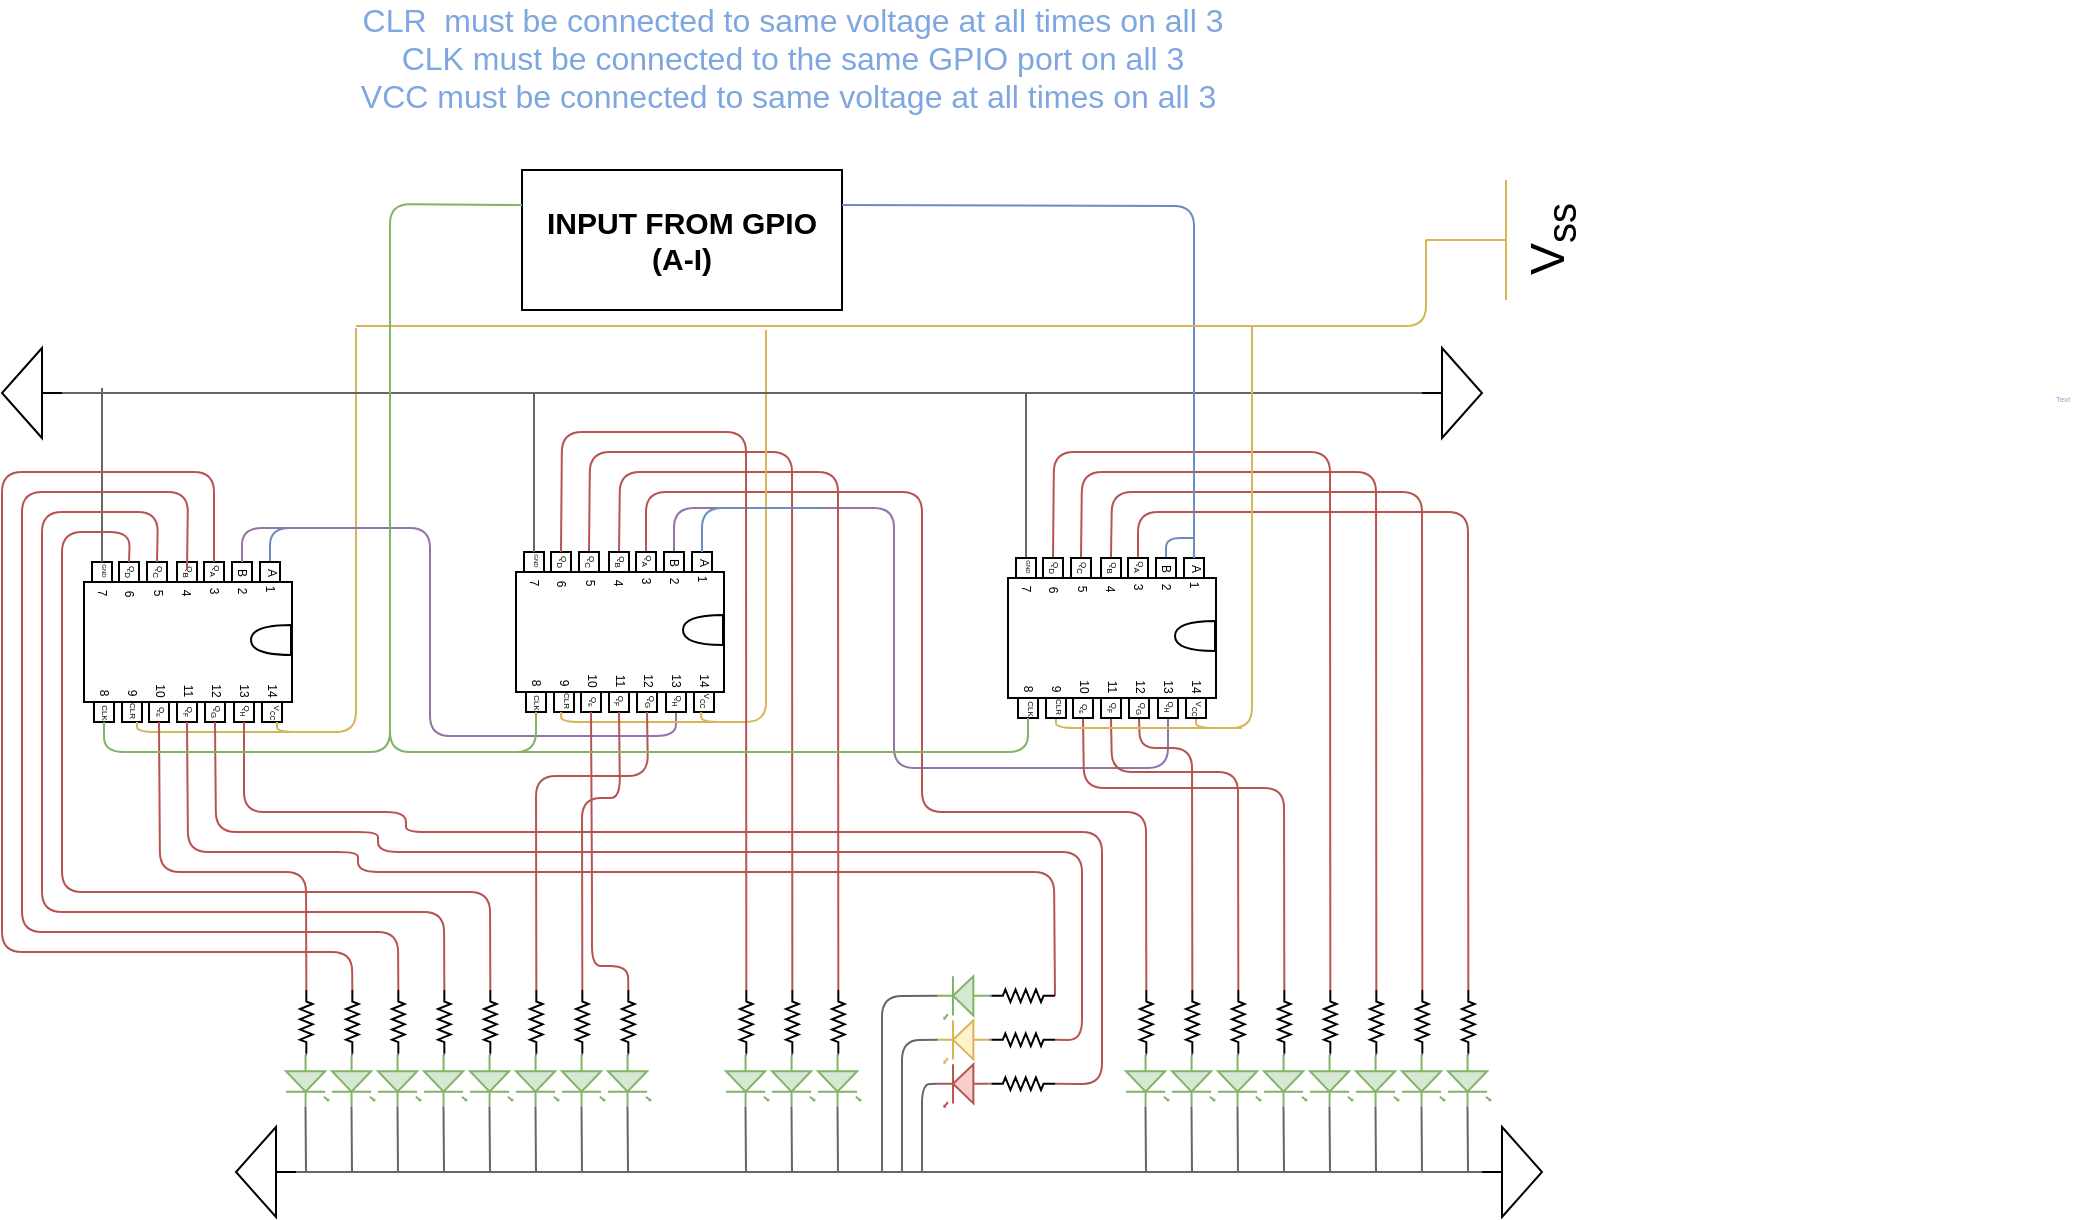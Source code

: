 <mxfile version="12.7.0" type="github">
  <diagram name="Page-1" id="7e0a89b8-554c-2b80-1dc8-d5c74ca68de4">
    <mxGraphModel dx="806" dy="526" grid="0" gridSize="10" guides="1" tooltips="1" connect="1" arrows="1" fold="1" page="1" pageScale="1" pageWidth="1100" pageHeight="850" background="#ffffff" math="0" shadow="0">
      <root>
        <mxCell id="0"/>
        <mxCell id="1" parent="0"/>
        <mxCell id="5Cjw-c3aXB54sQc3qShq-346" value="" style="group" parent="1" vertex="1" connectable="0">
          <mxGeometry x="84" y="410" width="103" height="119" as="geometry"/>
        </mxCell>
        <mxCell id="5Cjw-c3aXB54sQc3qShq-398" value="" style="endArrow=none;html=1;fontSize=4;fontStyle=0;fillColor=#dae8fc;strokeColor=#6c8ebf;exitX=0;exitY=0.5;exitDx=0;exitDy=0;" parent="5Cjw-c3aXB54sQc3qShq-346" source="5Cjw-c3aXB54sQc3qShq-355" edge="1">
          <mxGeometry width="50" height="50" relative="1" as="geometry">
            <mxPoint x="90" y="10" as="sourcePoint"/>
            <mxPoint x="146" y="10" as="targetPoint"/>
            <Array as="points">
              <mxPoint x="90" y="10"/>
            </Array>
          </mxGeometry>
        </mxCell>
        <mxCell id="5Cjw-c3aXB54sQc3qShq-347" value="" style="group;rotation=90;fontStyle=0;container=1;" parent="5Cjw-c3aXB54sQc3qShq-346" vertex="1" connectable="0">
          <mxGeometry y="10" width="103" height="109" as="geometry"/>
        </mxCell>
        <mxCell id="5Cjw-c3aXB54sQc3qShq-354" value="" style="whiteSpace=wrap;html=1;aspect=fixed;fontSize=4;rotation=90;" parent="5Cjw-c3aXB54sQc3qShq-347" vertex="1">
          <mxGeometry x="57" y="17" width="10" height="10" as="geometry"/>
        </mxCell>
        <mxCell id="5Cjw-c3aXB54sQc3qShq-355" value="" style="whiteSpace=wrap;html=1;aspect=fixed;fontSize=4;rotation=90;" parent="5Cjw-c3aXB54sQc3qShq-347" vertex="1">
          <mxGeometry x="85" y="17" width="10" height="10" as="geometry"/>
        </mxCell>
        <mxCell id="5Cjw-c3aXB54sQc3qShq-356" value="" style="rounded=0;whiteSpace=wrap;html=1;direction=south;rotation=90;" parent="5Cjw-c3aXB54sQc3qShq-347" vertex="1">
          <mxGeometry x="19" y="5" width="60" height="104" as="geometry"/>
        </mxCell>
        <mxCell id="5Cjw-c3aXB54sQc3qShq-357" value="" style="whiteSpace=wrap;html=1;aspect=fixed;fontSize=4;rotation=90;" parent="5Cjw-c3aXB54sQc3qShq-347" vertex="1">
          <mxGeometry x="71" y="17" width="10" height="10" as="geometry"/>
        </mxCell>
        <mxCell id="5Cjw-c3aXB54sQc3qShq-358" value="" style="whiteSpace=wrap;html=1;aspect=fixed;fontSize=4;rotation=90;" parent="5Cjw-c3aXB54sQc3qShq-347" vertex="1">
          <mxGeometry x="1" y="17" width="10" height="10" as="geometry"/>
        </mxCell>
        <mxCell id="5Cjw-c3aXB54sQc3qShq-359" value="&lt;font style=&quot;font-size: 4px;&quot;&gt;Q&lt;sub style=&quot;font-size: 4px;&quot;&gt;A&lt;/sub&gt;&lt;/font&gt;" style="text;html=1;align=center;verticalAlign=middle;resizable=0;points=[];autosize=1;fontSize=4;rotation=90;" parent="5Cjw-c3aXB54sQc3qShq-347" vertex="1">
          <mxGeometry x="52" y="16" width="20" height="10" as="geometry"/>
        </mxCell>
        <mxCell id="5Cjw-c3aXB54sQc3qShq-361" value="" style="whiteSpace=wrap;html=1;aspect=fixed;fontSize=4;rotation=90;" parent="5Cjw-c3aXB54sQc3qShq-347" vertex="1">
          <mxGeometry x="86" y="87" width="10" height="10" as="geometry"/>
        </mxCell>
        <mxCell id="5Cjw-c3aXB54sQc3qShq-362" value="" style="whiteSpace=wrap;html=1;aspect=fixed;fontSize=4;rotation=90;" parent="5Cjw-c3aXB54sQc3qShq-347" vertex="1">
          <mxGeometry x="72" y="87" width="10" height="10" as="geometry"/>
        </mxCell>
        <mxCell id="5Cjw-c3aXB54sQc3qShq-363" value="" style="whiteSpace=wrap;html=1;aspect=fixed;fontSize=4;rotation=90;" parent="5Cjw-c3aXB54sQc3qShq-347" vertex="1">
          <mxGeometry x="16" y="87" width="10" height="10" as="geometry"/>
        </mxCell>
        <mxCell id="5Cjw-c3aXB54sQc3qShq-364" value="" style="whiteSpace=wrap;html=1;aspect=fixed;fontSize=4;rotation=90;" parent="5Cjw-c3aXB54sQc3qShq-347" vertex="1">
          <mxGeometry x="2" y="87" width="10" height="10" as="geometry"/>
        </mxCell>
        <mxCell id="5Cjw-c3aXB54sQc3qShq-365" value="&lt;font style=&quot;font-size: 4px&quot;&gt;Q&lt;sub&gt;H&lt;/sub&gt;&lt;/font&gt;" style="text;html=1;align=center;verticalAlign=middle;resizable=0;points=[];autosize=1;fontSize=4;rotation=90;" parent="5Cjw-c3aXB54sQc3qShq-347" vertex="1">
          <mxGeometry x="68" y="86" width="20" height="10" as="geometry"/>
        </mxCell>
        <mxCell id="5Cjw-c3aXB54sQc3qShq-366" value="CLR" style="text;html=1;align=center;verticalAlign=middle;resizable=0;points=[];autosize=1;fontSize=4;rotation=90;" parent="5Cjw-c3aXB54sQc3qShq-347" vertex="1">
          <mxGeometry x="11" y="86" width="20" height="10" as="geometry"/>
        </mxCell>
        <mxCell id="5Cjw-c3aXB54sQc3qShq-367" value="&lt;font style=&quot;font-size: 4px&quot;&gt;CLK&lt;/font&gt;" style="text;html=1;align=center;verticalAlign=middle;resizable=0;points=[];autosize=1;fontSize=4;rotation=90;" parent="5Cjw-c3aXB54sQc3qShq-347" vertex="1">
          <mxGeometry x="-3" y="87" width="20" height="10" as="geometry"/>
        </mxCell>
        <mxCell id="5Cjw-c3aXB54sQc3qShq-368" value="&lt;font style=&quot;font-size: 4px&quot;&gt;V&lt;sub&gt;CC&lt;/sub&gt;&lt;/font&gt;" style="text;html=1;align=center;verticalAlign=middle;resizable=0;points=[];autosize=1;rotation=90;" parent="5Cjw-c3aXB54sQc3qShq-347" vertex="1">
          <mxGeometry x="86" y="82" width="20" height="20" as="geometry"/>
        </mxCell>
        <mxCell id="5Cjw-c3aXB54sQc3qShq-369" value="&lt;font style=&quot;font-size: 6px&quot;&gt;1&lt;/font&gt;" style="text;html=1;align=center;verticalAlign=middle;resizable=0;points=[];autosize=1;fontSize=4;rotation=90;" parent="5Cjw-c3aXB54sQc3qShq-347" vertex="1">
          <mxGeometry x="80" y="25" width="20" height="10" as="geometry"/>
        </mxCell>
        <mxCell id="5Cjw-c3aXB54sQc3qShq-370" value="&lt;font style=&quot;font-size: 6px&quot;&gt;2&lt;/font&gt;" style="text;html=1;align=center;verticalAlign=middle;resizable=0;points=[];autosize=1;fontSize=4;rotation=90;" parent="5Cjw-c3aXB54sQc3qShq-347" vertex="1">
          <mxGeometry x="66" y="26" width="20" height="10" as="geometry"/>
        </mxCell>
        <mxCell id="5Cjw-c3aXB54sQc3qShq-371" value="&lt;font style=&quot;font-size: 6px&quot;&gt;3&lt;/font&gt;" style="text;html=1;align=center;verticalAlign=middle;resizable=0;points=[];autosize=1;fontSize=4;rotation=90;" parent="5Cjw-c3aXB54sQc3qShq-347" vertex="1">
          <mxGeometry x="52" y="26" width="20" height="10" as="geometry"/>
        </mxCell>
        <mxCell id="5Cjw-c3aXB54sQc3qShq-372" value="&lt;font style=&quot;font-size: 6px&quot;&gt;4&lt;/font&gt;" style="text;html=1;align=center;verticalAlign=middle;resizable=0;points=[];autosize=1;fontSize=4;rotation=90;" parent="5Cjw-c3aXB54sQc3qShq-347" vertex="1">
          <mxGeometry x="38" y="27" width="20" height="10" as="geometry"/>
        </mxCell>
        <mxCell id="5Cjw-c3aXB54sQc3qShq-373" value="&lt;font style=&quot;font-size: 6px&quot;&gt;5&lt;/font&gt;" style="text;html=1;align=center;verticalAlign=middle;resizable=0;points=[];autosize=1;fontSize=4;rotation=90;" parent="5Cjw-c3aXB54sQc3qShq-347" vertex="1">
          <mxGeometry x="24" y="27" width="20" height="10" as="geometry"/>
        </mxCell>
        <mxCell id="5Cjw-c3aXB54sQc3qShq-374" value="&lt;font style=&quot;font-size: 6px&quot;&gt;6&lt;/font&gt;" style="text;html=1;align=center;verticalAlign=middle;resizable=0;points=[];autosize=1;fontSize=4;rotation=90;" parent="5Cjw-c3aXB54sQc3qShq-347" vertex="1">
          <mxGeometry x="9.5" y="27" width="20" height="10" as="geometry"/>
        </mxCell>
        <mxCell id="5Cjw-c3aXB54sQc3qShq-375" value="&lt;font style=&quot;font-size: 6px&quot;&gt;14&lt;/font&gt;" style="text;html=1;align=center;verticalAlign=middle;resizable=0;points=[];autosize=1;fontSize=4;rotation=90;" parent="5Cjw-c3aXB54sQc3qShq-347" vertex="1">
          <mxGeometry x="81" y="76" width="20" height="10" as="geometry"/>
        </mxCell>
        <mxCell id="5Cjw-c3aXB54sQc3qShq-376" value="&lt;font style=&quot;font-size: 6px&quot;&gt;13&lt;/font&gt;" style="text;html=1;align=center;verticalAlign=middle;resizable=0;points=[];autosize=1;fontSize=4;rotation=90;" parent="5Cjw-c3aXB54sQc3qShq-347" vertex="1">
          <mxGeometry x="67" y="76" width="20" height="10" as="geometry"/>
        </mxCell>
        <mxCell id="5Cjw-c3aXB54sQc3qShq-377" value="&lt;font style=&quot;font-size: 6px&quot;&gt;12&lt;/font&gt;" style="text;html=1;align=center;verticalAlign=middle;resizable=0;points=[];autosize=1;fontSize=4;rotation=90;" parent="5Cjw-c3aXB54sQc3qShq-347" vertex="1">
          <mxGeometry x="53" y="76" width="20" height="10" as="geometry"/>
        </mxCell>
        <mxCell id="5Cjw-c3aXB54sQc3qShq-378" value="&lt;font style=&quot;font-size: 6px&quot;&gt;11&lt;/font&gt;" style="text;html=1;align=center;verticalAlign=middle;resizable=0;points=[];autosize=1;fontSize=4;rotation=90;" parent="5Cjw-c3aXB54sQc3qShq-347" vertex="1">
          <mxGeometry x="39" y="76" width="20" height="10" as="geometry"/>
        </mxCell>
        <mxCell id="5Cjw-c3aXB54sQc3qShq-379" value="&lt;font style=&quot;font-size: 6px&quot;&gt;10&lt;/font&gt;" style="text;html=1;align=center;verticalAlign=middle;resizable=0;points=[];autosize=1;fontSize=4;rotation=90;" parent="5Cjw-c3aXB54sQc3qShq-347" vertex="1">
          <mxGeometry x="25" y="76" width="20" height="10" as="geometry"/>
        </mxCell>
        <mxCell id="5Cjw-c3aXB54sQc3qShq-380" value="&lt;font style=&quot;font-size: 6px&quot;&gt;9&lt;/font&gt;" style="text;html=1;align=center;verticalAlign=middle;resizable=0;points=[];autosize=1;fontSize=4;rotation=90;" parent="5Cjw-c3aXB54sQc3qShq-347" vertex="1">
          <mxGeometry x="11" y="77" width="20" height="10" as="geometry"/>
        </mxCell>
        <mxCell id="5Cjw-c3aXB54sQc3qShq-381" value="&lt;font style=&quot;font-size: 6px&quot;&gt;7&lt;/font&gt;" style="text;html=1;align=center;verticalAlign=middle;resizable=0;points=[];autosize=1;fontSize=4;rotation=90;" parent="5Cjw-c3aXB54sQc3qShq-347" vertex="1">
          <mxGeometry x="-4" y="27" width="20" height="10" as="geometry"/>
        </mxCell>
        <mxCell id="5Cjw-c3aXB54sQc3qShq-382" value="&lt;font style=&quot;font-size: 6px&quot;&gt;8&lt;/font&gt;" style="text;html=1;align=center;verticalAlign=middle;resizable=0;points=[];autosize=1;fontSize=4;rotation=90;" parent="5Cjw-c3aXB54sQc3qShq-347" vertex="1">
          <mxGeometry x="-3" y="77" width="20" height="10" as="geometry"/>
        </mxCell>
        <mxCell id="5Cjw-c3aXB54sQc3qShq-383" value="" style="shape=or;whiteSpace=wrap;html=1;fontSize=4;direction=south;rotation=90;" parent="5Cjw-c3aXB54sQc3qShq-347" vertex="1">
          <mxGeometry x="83" y="46" width="15" height="20" as="geometry"/>
        </mxCell>
        <mxCell id="5Cjw-c3aXB54sQc3qShq-384" value="" style="whiteSpace=wrap;html=1;aspect=fixed;fontSize=4;rotation=90;" parent="5Cjw-c3aXB54sQc3qShq-347" vertex="1">
          <mxGeometry x="57.5" y="87" width="10" height="10" as="geometry"/>
        </mxCell>
        <mxCell id="5Cjw-c3aXB54sQc3qShq-385" value="" style="whiteSpace=wrap;html=1;aspect=fixed;fontSize=4;rotation=90;" parent="5Cjw-c3aXB54sQc3qShq-347" vertex="1">
          <mxGeometry x="43.5" y="87" width="10" height="10" as="geometry"/>
        </mxCell>
        <mxCell id="5Cjw-c3aXB54sQc3qShq-386" value="" style="whiteSpace=wrap;html=1;aspect=fixed;fontSize=4;rotation=90;" parent="5Cjw-c3aXB54sQc3qShq-347" vertex="1">
          <mxGeometry x="29.5" y="87" width="10" height="10" as="geometry"/>
        </mxCell>
        <mxCell id="5Cjw-c3aXB54sQc3qShq-387" value="&lt;font style=&quot;font-size: 4px&quot;&gt;Q&lt;sub style=&quot;font-size: 4px&quot;&gt;G&lt;/sub&gt;&lt;/font&gt;" style="text;html=1;align=center;verticalAlign=middle;resizable=0;points=[];autosize=1;fontSize=4;rotation=90;" parent="5Cjw-c3aXB54sQc3qShq-347" vertex="1">
          <mxGeometry x="52.5" y="86" width="20" height="10" as="geometry"/>
        </mxCell>
        <mxCell id="5Cjw-c3aXB54sQc3qShq-388" value="Q&lt;sub&gt;F&lt;/sub&gt;" style="text;html=1;align=center;verticalAlign=middle;resizable=0;points=[];autosize=1;fontSize=4;rotation=90;" parent="5Cjw-c3aXB54sQc3qShq-347" vertex="1">
          <mxGeometry x="39.5" y="86" width="20" height="10" as="geometry"/>
        </mxCell>
        <mxCell id="5Cjw-c3aXB54sQc3qShq-389" value="&lt;font style=&quot;font-size: 4px&quot;&gt;Q&lt;/font&gt;&lt;font style=&quot;font-size: 3.333px&quot;&gt;&lt;sub&gt;E&lt;/sub&gt;&lt;/font&gt;" style="text;html=1;align=center;verticalAlign=middle;resizable=0;points=[];autosize=1;fontSize=4;rotation=90;" parent="5Cjw-c3aXB54sQc3qShq-347" vertex="1">
          <mxGeometry x="25.5" y="86" width="20" height="10" as="geometry"/>
        </mxCell>
        <mxCell id="5Cjw-c3aXB54sQc3qShq-390" value="" style="whiteSpace=wrap;html=1;aspect=fixed;fontSize=4;rotation=90;" parent="5Cjw-c3aXB54sQc3qShq-347" vertex="1">
          <mxGeometry x="43.5" y="17" width="10" height="10" as="geometry"/>
        </mxCell>
        <mxCell id="5Cjw-c3aXB54sQc3qShq-391" value="&lt;font style=&quot;font-size: 4px&quot;&gt;Q&lt;sub style=&quot;font-size: 4px&quot;&gt;B&lt;/sub&gt;&lt;/font&gt;" style="text;html=1;align=center;verticalAlign=middle;resizable=0;points=[];autosize=1;fontSize=4;rotation=90;" parent="5Cjw-c3aXB54sQc3qShq-347" vertex="1">
          <mxGeometry x="38.5" y="16" width="20" height="10" as="geometry"/>
        </mxCell>
        <mxCell id="5Cjw-c3aXB54sQc3qShq-392" value="" style="whiteSpace=wrap;html=1;aspect=fixed;fontSize=4;rotation=90;" parent="5Cjw-c3aXB54sQc3qShq-347" vertex="1">
          <mxGeometry x="28.5" y="17" width="10" height="10" as="geometry"/>
        </mxCell>
        <mxCell id="5Cjw-c3aXB54sQc3qShq-393" value="&lt;font style=&quot;font-size: 4px&quot;&gt;Q&lt;sub style=&quot;font-size: 4px&quot;&gt;C&lt;/sub&gt;&lt;/font&gt;" style="text;html=1;align=center;verticalAlign=middle;resizable=0;points=[];autosize=1;fontSize=4;rotation=90;" parent="5Cjw-c3aXB54sQc3qShq-347" vertex="1">
          <mxGeometry x="23.5" y="16" width="20" height="10" as="geometry"/>
        </mxCell>
        <mxCell id="5Cjw-c3aXB54sQc3qShq-394" value="" style="whiteSpace=wrap;html=1;aspect=fixed;fontSize=4;rotation=90;" parent="5Cjw-c3aXB54sQc3qShq-347" vertex="1">
          <mxGeometry x="14.5" y="17" width="10" height="10" as="geometry"/>
        </mxCell>
        <mxCell id="5Cjw-c3aXB54sQc3qShq-395" value="&lt;font style=&quot;font-size: 4px&quot;&gt;Q&lt;sub style=&quot;font-size: 4px&quot;&gt;D&lt;/sub&gt;&lt;/font&gt;" style="text;html=1;align=center;verticalAlign=middle;resizable=0;points=[];autosize=1;fontSize=4;rotation=90;" parent="5Cjw-c3aXB54sQc3qShq-347" vertex="1">
          <mxGeometry x="9.5" y="16" width="20" height="10" as="geometry"/>
        </mxCell>
        <mxCell id="5Cjw-c3aXB54sQc3qShq-397" value="&lt;font style=&quot;font-size: 6px&quot;&gt;A&lt;/font&gt;" style="text;html=1;align=center;verticalAlign=middle;resizable=0;points=[];autosize=1;rotation=90;" parent="5Cjw-c3aXB54sQc3qShq-347" vertex="1">
          <mxGeometry x="83" y="12" width="20" height="20" as="geometry"/>
        </mxCell>
        <mxCell id="5Cjw-c3aXB54sQc3qShq-396" value="&lt;font style=&quot;font-size: 6px&quot;&gt;B&lt;/font&gt;" style="text;html=1;align=center;verticalAlign=middle;resizable=0;points=[];autosize=1;fontSize=4;rotation=90;" parent="5Cjw-c3aXB54sQc3qShq-347" vertex="1">
          <mxGeometry x="66" y="17" width="20" height="10" as="geometry"/>
        </mxCell>
        <mxCell id="5Cjw-c3aXB54sQc3qShq-360" value="&lt;font style=&quot;font-size: 3px&quot;&gt;GND&lt;/font&gt;" style="text;html=1;align=center;verticalAlign=middle;resizable=0;points=[];autosize=1;rotation=90;" parent="5Cjw-c3aXB54sQc3qShq-347" vertex="1">
          <mxGeometry y="11" width="20" height="20" as="geometry"/>
        </mxCell>
        <mxCell id="L5LIClEPwMHzGbmOKvur-9" value="" style="endArrow=none;html=1;entryX=1;entryY=0.5;entryDx=0;entryDy=0;fillColor=#fff2cc;strokeColor=#d6b656;" edge="1" parent="5Cjw-c3aXB54sQc3qShq-347">
          <mxGeometry width="50" height="50" relative="1" as="geometry">
            <mxPoint x="133" y="-100" as="sourcePoint"/>
            <mxPoint x="23.5" y="97.0" as="targetPoint"/>
            <Array as="points">
              <mxPoint x="133" y="102"/>
              <mxPoint x="23.5" y="102"/>
            </Array>
          </mxGeometry>
        </mxCell>
        <mxCell id="L5LIClEPwMHzGbmOKvur-10" value="" style="endArrow=none;html=1;entryX=1;entryY=0.5;entryDx=0;entryDy=0;fillColor=#fff2cc;strokeColor=#d6b656;" edge="1" parent="5Cjw-c3aXB54sQc3qShq-347">
          <mxGeometry width="50" height="50" relative="1" as="geometry">
            <mxPoint x="116.5" y="102.0" as="sourcePoint"/>
            <mxPoint x="93.5" y="97.0" as="targetPoint"/>
            <Array as="points">
              <mxPoint x="93.5" y="102"/>
            </Array>
          </mxGeometry>
        </mxCell>
        <mxCell id="5Cjw-c3aXB54sQc3qShq-631" value="" style="endArrow=none;html=1;strokeColor=#666666;fontSize=4;fontColor=#7EA6E0;fillColor=#f5f5f5;exitX=0;exitY=0.5;exitDx=0;exitDy=0;" parent="5Cjw-c3aXB54sQc3qShq-346" source="5Cjw-c3aXB54sQc3qShq-358" edge="1">
          <mxGeometry width="50" height="50" relative="1" as="geometry">
            <mxPoint x="6" y="17" as="sourcePoint"/>
            <mxPoint x="6" y="-60" as="targetPoint"/>
          </mxGeometry>
        </mxCell>
        <mxCell id="5Cjw-c3aXB54sQc3qShq-401" value="" style="endArrow=none;html=1;fontSize=4;exitX=1;exitY=0.5;exitDx=0;exitDy=0;fontColor=#7EA6E0;strokeColor=#b85450;fillColor=#f8cecc;entryX=0;entryY=0.5;entryDx=0;entryDy=0;entryPerimeter=0;" parent="1" source="5Cjw-c3aXB54sQc3qShq-362" target="5Cjw-c3aXB54sQc3qShq-465" edge="1">
          <mxGeometry width="50" height="50" relative="1" as="geometry">
            <mxPoint x="154" y="530" as="sourcePoint"/>
            <mxPoint x="410" y="622" as="targetPoint"/>
            <Array as="points">
              <mxPoint x="161" y="562"/>
              <mxPoint x="242" y="562"/>
              <mxPoint x="242" y="572"/>
              <mxPoint x="590" y="572"/>
              <mxPoint x="590" y="698"/>
            </Array>
          </mxGeometry>
        </mxCell>
        <mxCell id="5Cjw-c3aXB54sQc3qShq-457" value="" style="endArrow=none;html=1;fontSize=4;exitX=1;exitY=0.5;exitDx=0;exitDy=0;fontColor=#7EA6E0;strokeColor=#9673a6;fillColor=#e1d5e7;entryX=0;entryY=0.5;entryDx=0;entryDy=0;" parent="1" source="5Cjw-c3aXB54sQc3qShq-418" target="5Cjw-c3aXB54sQc3qShq-178" edge="1">
          <mxGeometry width="50" height="50" relative="1" as="geometry">
            <mxPoint x="616" y="535" as="sourcePoint"/>
            <mxPoint x="390" y="435" as="targetPoint"/>
            <Array as="points">
              <mxPoint x="623" y="540"/>
              <mxPoint x="486" y="540"/>
              <mxPoint x="486" y="410"/>
              <mxPoint x="376" y="410"/>
            </Array>
          </mxGeometry>
        </mxCell>
        <mxCell id="5Cjw-c3aXB54sQc3qShq-348" value="" style="endArrow=none;html=1;strokeColor=#b85450;fontSize=4;fontColor=#7EA6E0;entryX=1;entryY=0.5;entryDx=0;entryDy=0;fillColor=#f8cecc;exitX=0;exitY=0.5;exitDx=0;exitDy=0;exitPerimeter=0;" parent="1" source="5Cjw-c3aXB54sQc3qShq-462" target="5Cjw-c3aXB54sQc3qShq-384" edge="1">
          <mxGeometry width="50" height="50" relative="1" as="geometry">
            <mxPoint x="393" y="622" as="sourcePoint"/>
            <mxPoint x="-180.5" y="-380" as="targetPoint"/>
            <Array as="points">
              <mxPoint x="580" y="676"/>
              <mxPoint x="580" y="582"/>
              <mxPoint x="313" y="582"/>
              <mxPoint x="228" y="582"/>
              <mxPoint x="228" y="572"/>
              <mxPoint x="147" y="572"/>
            </Array>
          </mxGeometry>
        </mxCell>
        <mxCell id="5Cjw-c3aXB54sQc3qShq-349" value="" style="endArrow=none;html=1;strokeColor=#b85450;fontSize=4;fontColor=#7EA6E0;entryX=1;entryY=0.5;entryDx=0;entryDy=0;fillColor=#f8cecc;exitX=0;exitY=0.5;exitDx=0;exitDy=0;exitPerimeter=0;" parent="1" source="ni6Vrl-Uq5KOZn7Xg4R9-14" target="5Cjw-c3aXB54sQc3qShq-385" edge="1">
          <mxGeometry width="50" height="50" relative="1" as="geometry">
            <mxPoint x="377" y="612" as="sourcePoint"/>
            <mxPoint x="-194.5" y="-380" as="targetPoint"/>
            <Array as="points">
              <mxPoint x="566" y="592"/>
              <mxPoint x="218" y="592"/>
              <mxPoint x="218" y="582"/>
              <mxPoint x="133" y="582"/>
            </Array>
          </mxGeometry>
        </mxCell>
        <mxCell id="5Cjw-c3aXB54sQc3qShq-353" value="" style="endArrow=none;html=1;strokeColor=#b85450;fontSize=4;fontColor=#7EA6E0;fillColor=#f8cecc;exitX=0;exitY=0.5;exitDx=0;exitDy=0;entryX=0;entryY=0.5;entryDx=0;entryDy=0;entryPerimeter=0;" parent="1" source="5Cjw-c3aXB54sQc3qShq-394" target="5Cjw-c3aXB54sQc3qShq-583" edge="1">
          <mxGeometry width="50" height="50" relative="1" as="geometry">
            <mxPoint x="-298.36" y="-70" as="sourcePoint"/>
            <mxPoint x="280" y="640" as="targetPoint"/>
            <Array as="points">
              <mxPoint x="104" y="422"/>
              <mxPoint x="70" y="422"/>
              <mxPoint x="70" y="602"/>
              <mxPoint x="284" y="602"/>
            </Array>
          </mxGeometry>
        </mxCell>
        <mxCell id="5Cjw-c3aXB54sQc3qShq-352" value="" style="endArrow=none;html=1;strokeColor=#b85450;fontSize=4;fontColor=#7EA6E0;fillColor=#f8cecc;exitX=0;exitY=0.5;exitDx=0;exitDy=0;entryX=0;entryY=0.5;entryDx=0;entryDy=0;entryPerimeter=0;" parent="1" source="5Cjw-c3aXB54sQc3qShq-392" target="5Cjw-c3aXB54sQc3qShq-579" edge="1">
          <mxGeometry width="50" height="50" relative="1" as="geometry">
            <mxPoint x="-284.36" y="-70" as="sourcePoint"/>
            <mxPoint x="260" y="622" as="targetPoint"/>
            <Array as="points">
              <mxPoint x="118" y="412"/>
              <mxPoint x="60" y="412"/>
              <mxPoint x="60" y="612"/>
              <mxPoint x="261" y="612"/>
            </Array>
          </mxGeometry>
        </mxCell>
        <mxCell id="5Cjw-c3aXB54sQc3qShq-351" value="" style="endArrow=none;html=1;strokeColor=#b85450;fontSize=4;fontColor=#7EA6E0;fillColor=#f8cecc;exitX=0;exitY=0.5;exitDx=0;exitDy=0;entryX=0;entryY=0.5;entryDx=0;entryDy=0;entryPerimeter=0;" parent="1" source="5Cjw-c3aXB54sQc3qShq-390" target="5Cjw-c3aXB54sQc3qShq-575" edge="1">
          <mxGeometry width="50" height="50" relative="1" as="geometry">
            <mxPoint x="-269.36" y="-70" as="sourcePoint"/>
            <mxPoint x="237" y="632" as="targetPoint"/>
            <Array as="points">
              <mxPoint x="132.5" y="442"/>
              <mxPoint x="133" y="402"/>
              <mxPoint x="50" y="402"/>
              <mxPoint x="50" y="622"/>
              <mxPoint x="238" y="622"/>
            </Array>
          </mxGeometry>
        </mxCell>
        <mxCell id="5Cjw-c3aXB54sQc3qShq-400" value="" style="endArrow=none;html=1;strokeColor=#b85450;fontSize=4;fontColor=#7EA6E0;fillColor=#f8cecc;exitX=0;exitY=0.5;exitDx=0;exitDy=0;entryX=0;entryY=0.5;entryDx=0;entryDy=0;entryPerimeter=0;" parent="1" source="5Cjw-c3aXB54sQc3qShq-354" target="5Cjw-c3aXB54sQc3qShq-571" edge="1">
          <mxGeometry width="50" height="50" relative="1" as="geometry">
            <mxPoint x="144.14" y="435" as="sourcePoint"/>
            <mxPoint x="214" y="642" as="targetPoint"/>
            <Array as="points">
              <mxPoint x="146" y="392"/>
              <mxPoint x="40" y="392"/>
              <mxPoint x="40" y="632"/>
              <mxPoint x="215" y="632"/>
            </Array>
          </mxGeometry>
        </mxCell>
        <mxCell id="5Cjw-c3aXB54sQc3qShq-350" value="" style="endArrow=none;html=1;strokeColor=#b85450;fontSize=4;fontColor=#7EA6E0;entryX=1;entryY=0.5;entryDx=0;entryDy=0;fillColor=#f8cecc;exitX=0;exitY=0.5;exitDx=0;exitDy=0;exitPerimeter=0;" parent="1" source="5Cjw-c3aXB54sQc3qShq-567" target="5Cjw-c3aXB54sQc3qShq-386" edge="1">
          <mxGeometry width="50" height="50" relative="1" as="geometry">
            <mxPoint x="270" y="630" as="sourcePoint"/>
            <mxPoint x="-208.5" y="-380" as="targetPoint"/>
            <Array as="points">
              <mxPoint x="192" y="592"/>
              <mxPoint x="119" y="592"/>
            </Array>
          </mxGeometry>
        </mxCell>
        <mxCell id="5Cjw-c3aXB54sQc3qShq-547" value="" style="group" parent="1" vertex="1" connectable="0">
          <mxGeometry x="589.998" y="670" width="204.752" height="31.818" as="geometry"/>
        </mxCell>
        <mxCell id="5Cjw-c3aXB54sQc3qShq-514" value="" style="group;rotation=-90;" parent="5Cjw-c3aXB54sQc3qShq-547" vertex="1" connectable="0">
          <mxGeometry width="43.752" height="31.818" as="geometry"/>
        </mxCell>
        <mxCell id="5Cjw-c3aXB54sQc3qShq-515" value="" style="verticalLabelPosition=bottom;shadow=0;dashed=0;align=center;html=1;verticalAlign=top;strokeWidth=1;shape=mxgraph.electrical.resistors.resistor_2;rounded=1;comic=0;labelBackgroundColor=none;fontFamily=Verdana;fontSize=12;direction=south;rotation=0;" parent="5Cjw-c3aXB54sQc3qShq-514" vertex="1">
          <mxGeometry x="19" y="-19" width="6.33" height="31.818" as="geometry"/>
        </mxCell>
        <mxCell id="5Cjw-c3aXB54sQc3qShq-516" value="" style="verticalLabelPosition=bottom;shadow=0;dashed=0;align=center;html=1;verticalAlign=top;shape=mxgraph.electrical.opto_electronics.led_1;pointerEvents=1;fontSize=4;direction=south;fillColor=#d5e8d4;strokeColor=#82b366;rotation=0;" parent="5Cjw-c3aXB54sQc3qShq-514" vertex="1">
          <mxGeometry x="12" y="14" width="21.206" height="25.455" as="geometry"/>
        </mxCell>
        <mxCell id="5Cjw-c3aXB54sQc3qShq-517" value="" style="endArrow=none;html=1;strokeColor=#9673a6;fontSize=4;fontColor=#7EA6E0;entryX=1;entryY=0.5;entryDx=0;entryDy=0;entryPerimeter=0;exitX=0;exitY=0.54;exitDx=0;exitDy=0;exitPerimeter=0;fillColor=#e1d5e7;" parent="5Cjw-c3aXB54sQc3qShq-514" source="5Cjw-c3aXB54sQc3qShq-516" target="5Cjw-c3aXB54sQc3qShq-515" edge="1">
          <mxGeometry width="50" height="50" relative="1" as="geometry">
            <mxPoint x="-21" y="147" as="sourcePoint"/>
            <mxPoint x="11" y="116" as="targetPoint"/>
          </mxGeometry>
        </mxCell>
        <mxCell id="5Cjw-c3aXB54sQc3qShq-518" value="" style="group;rotation=-90;" parent="5Cjw-c3aXB54sQc3qShq-547" vertex="1" connectable="0">
          <mxGeometry x="23" width="43.752" height="31.818" as="geometry"/>
        </mxCell>
        <mxCell id="5Cjw-c3aXB54sQc3qShq-519" value="" style="verticalLabelPosition=bottom;shadow=0;dashed=0;align=center;html=1;verticalAlign=top;strokeWidth=1;shape=mxgraph.electrical.resistors.resistor_2;rounded=1;comic=0;labelBackgroundColor=none;fontFamily=Verdana;fontSize=12;direction=south;rotation=0;" parent="5Cjw-c3aXB54sQc3qShq-518" vertex="1">
          <mxGeometry x="19" y="-19" width="6.33" height="31.818" as="geometry"/>
        </mxCell>
        <mxCell id="5Cjw-c3aXB54sQc3qShq-520" value="" style="verticalLabelPosition=bottom;shadow=0;dashed=0;align=center;html=1;verticalAlign=top;shape=mxgraph.electrical.opto_electronics.led_1;pointerEvents=1;fontSize=4;direction=south;fillColor=#d5e8d4;strokeColor=#82b366;rotation=0;" parent="5Cjw-c3aXB54sQc3qShq-518" vertex="1">
          <mxGeometry x="12" y="14" width="21.206" height="25.455" as="geometry"/>
        </mxCell>
        <mxCell id="5Cjw-c3aXB54sQc3qShq-521" value="" style="endArrow=none;html=1;strokeColor=#9673a6;fontSize=4;fontColor=#7EA6E0;entryX=1;entryY=0.5;entryDx=0;entryDy=0;entryPerimeter=0;exitX=0;exitY=0.54;exitDx=0;exitDy=0;exitPerimeter=0;fillColor=#e1d5e7;" parent="5Cjw-c3aXB54sQc3qShq-518" source="5Cjw-c3aXB54sQc3qShq-520" target="5Cjw-c3aXB54sQc3qShq-519" edge="1">
          <mxGeometry width="50" height="50" relative="1" as="geometry">
            <mxPoint x="-21" y="147" as="sourcePoint"/>
            <mxPoint x="11" y="116" as="targetPoint"/>
          </mxGeometry>
        </mxCell>
        <mxCell id="5Cjw-c3aXB54sQc3qShq-522" value="" style="group;rotation=-90;" parent="5Cjw-c3aXB54sQc3qShq-547" vertex="1" connectable="0">
          <mxGeometry x="46" width="43.752" height="31.818" as="geometry"/>
        </mxCell>
        <mxCell id="5Cjw-c3aXB54sQc3qShq-523" value="" style="verticalLabelPosition=bottom;shadow=0;dashed=0;align=center;html=1;verticalAlign=top;strokeWidth=1;shape=mxgraph.electrical.resistors.resistor_2;rounded=1;comic=0;labelBackgroundColor=none;fontFamily=Verdana;fontSize=12;direction=south;rotation=0;" parent="5Cjw-c3aXB54sQc3qShq-522" vertex="1">
          <mxGeometry x="19" y="-19" width="6.33" height="31.818" as="geometry"/>
        </mxCell>
        <mxCell id="5Cjw-c3aXB54sQc3qShq-524" value="" style="verticalLabelPosition=bottom;shadow=0;dashed=0;align=center;html=1;verticalAlign=top;shape=mxgraph.electrical.opto_electronics.led_1;pointerEvents=1;fontSize=4;direction=south;fillColor=#d5e8d4;strokeColor=#82b366;rotation=0;" parent="5Cjw-c3aXB54sQc3qShq-522" vertex="1">
          <mxGeometry x="12" y="14" width="21.206" height="25.455" as="geometry"/>
        </mxCell>
        <mxCell id="5Cjw-c3aXB54sQc3qShq-525" value="" style="endArrow=none;html=1;strokeColor=#9673a6;fontSize=4;fontColor=#7EA6E0;entryX=1;entryY=0.5;entryDx=0;entryDy=0;entryPerimeter=0;exitX=0;exitY=0.54;exitDx=0;exitDy=0;exitPerimeter=0;fillColor=#e1d5e7;" parent="5Cjw-c3aXB54sQc3qShq-522" source="5Cjw-c3aXB54sQc3qShq-524" target="5Cjw-c3aXB54sQc3qShq-523" edge="1">
          <mxGeometry width="50" height="50" relative="1" as="geometry">
            <mxPoint x="-21" y="147" as="sourcePoint"/>
            <mxPoint x="11" y="116" as="targetPoint"/>
          </mxGeometry>
        </mxCell>
        <mxCell id="5Cjw-c3aXB54sQc3qShq-526" value="" style="group;rotation=-90;" parent="5Cjw-c3aXB54sQc3qShq-547" vertex="1" connectable="0">
          <mxGeometry x="69" width="43.752" height="31.818" as="geometry"/>
        </mxCell>
        <mxCell id="5Cjw-c3aXB54sQc3qShq-527" value="" style="verticalLabelPosition=bottom;shadow=0;dashed=0;align=center;html=1;verticalAlign=top;strokeWidth=1;shape=mxgraph.electrical.resistors.resistor_2;rounded=1;comic=0;labelBackgroundColor=none;fontFamily=Verdana;fontSize=12;direction=south;rotation=0;" parent="5Cjw-c3aXB54sQc3qShq-526" vertex="1">
          <mxGeometry x="19" y="-19" width="6.33" height="31.818" as="geometry"/>
        </mxCell>
        <mxCell id="5Cjw-c3aXB54sQc3qShq-528" value="" style="verticalLabelPosition=bottom;shadow=0;dashed=0;align=center;html=1;verticalAlign=top;shape=mxgraph.electrical.opto_electronics.led_1;pointerEvents=1;fontSize=4;direction=south;fillColor=#d5e8d4;strokeColor=#82b366;rotation=0;" parent="5Cjw-c3aXB54sQc3qShq-526" vertex="1">
          <mxGeometry x="12" y="14" width="21.206" height="25.455" as="geometry"/>
        </mxCell>
        <mxCell id="5Cjw-c3aXB54sQc3qShq-529" value="" style="endArrow=none;html=1;strokeColor=#9673a6;fontSize=4;fontColor=#7EA6E0;entryX=1;entryY=0.5;entryDx=0;entryDy=0;entryPerimeter=0;exitX=0;exitY=0.54;exitDx=0;exitDy=0;exitPerimeter=0;fillColor=#e1d5e7;" parent="5Cjw-c3aXB54sQc3qShq-526" source="5Cjw-c3aXB54sQc3qShq-528" target="5Cjw-c3aXB54sQc3qShq-527" edge="1">
          <mxGeometry width="50" height="50" relative="1" as="geometry">
            <mxPoint x="-21" y="147" as="sourcePoint"/>
            <mxPoint x="11" y="116" as="targetPoint"/>
          </mxGeometry>
        </mxCell>
        <mxCell id="5Cjw-c3aXB54sQc3qShq-530" value="" style="group;rotation=-90;" parent="5Cjw-c3aXB54sQc3qShq-547" vertex="1" connectable="0">
          <mxGeometry x="92" width="43.752" height="31.818" as="geometry"/>
        </mxCell>
        <mxCell id="5Cjw-c3aXB54sQc3qShq-531" value="" style="verticalLabelPosition=bottom;shadow=0;dashed=0;align=center;html=1;verticalAlign=top;strokeWidth=1;shape=mxgraph.electrical.resistors.resistor_2;rounded=1;comic=0;labelBackgroundColor=none;fontFamily=Verdana;fontSize=12;direction=south;rotation=0;" parent="5Cjw-c3aXB54sQc3qShq-530" vertex="1">
          <mxGeometry x="19" y="-19" width="6.33" height="31.818" as="geometry"/>
        </mxCell>
        <mxCell id="5Cjw-c3aXB54sQc3qShq-532" value="" style="verticalLabelPosition=bottom;shadow=0;dashed=0;align=center;html=1;verticalAlign=top;shape=mxgraph.electrical.opto_electronics.led_1;pointerEvents=1;fontSize=4;direction=south;fillColor=#d5e8d4;strokeColor=#82b366;rotation=0;" parent="5Cjw-c3aXB54sQc3qShq-530" vertex="1">
          <mxGeometry x="12" y="14" width="21.206" height="25.455" as="geometry"/>
        </mxCell>
        <mxCell id="5Cjw-c3aXB54sQc3qShq-533" value="" style="endArrow=none;html=1;strokeColor=#9673a6;fontSize=4;fontColor=#7EA6E0;entryX=1;entryY=0.5;entryDx=0;entryDy=0;entryPerimeter=0;exitX=0;exitY=0.54;exitDx=0;exitDy=0;exitPerimeter=0;fillColor=#e1d5e7;" parent="5Cjw-c3aXB54sQc3qShq-530" source="5Cjw-c3aXB54sQc3qShq-532" target="5Cjw-c3aXB54sQc3qShq-531" edge="1">
          <mxGeometry width="50" height="50" relative="1" as="geometry">
            <mxPoint x="-21" y="147" as="sourcePoint"/>
            <mxPoint x="11" y="116" as="targetPoint"/>
          </mxGeometry>
        </mxCell>
        <mxCell id="5Cjw-c3aXB54sQc3qShq-534" value="" style="group;rotation=-90;" parent="5Cjw-c3aXB54sQc3qShq-547" vertex="1" connectable="0">
          <mxGeometry x="115" width="43.752" height="31.818" as="geometry"/>
        </mxCell>
        <mxCell id="5Cjw-c3aXB54sQc3qShq-535" value="" style="verticalLabelPosition=bottom;shadow=0;dashed=0;align=center;html=1;verticalAlign=top;strokeWidth=1;shape=mxgraph.electrical.resistors.resistor_2;rounded=1;comic=0;labelBackgroundColor=none;fontFamily=Verdana;fontSize=12;direction=south;rotation=0;" parent="5Cjw-c3aXB54sQc3qShq-534" vertex="1">
          <mxGeometry x="19" y="-19" width="6.33" height="31.818" as="geometry"/>
        </mxCell>
        <mxCell id="5Cjw-c3aXB54sQc3qShq-536" value="" style="verticalLabelPosition=bottom;shadow=0;dashed=0;align=center;html=1;verticalAlign=top;shape=mxgraph.electrical.opto_electronics.led_1;pointerEvents=1;fontSize=4;direction=south;fillColor=#d5e8d4;strokeColor=#82b366;rotation=0;" parent="5Cjw-c3aXB54sQc3qShq-534" vertex="1">
          <mxGeometry x="12" y="14" width="21.206" height="25.455" as="geometry"/>
        </mxCell>
        <mxCell id="5Cjw-c3aXB54sQc3qShq-537" value="" style="endArrow=none;html=1;strokeColor=#9673a6;fontSize=4;fontColor=#7EA6E0;entryX=1;entryY=0.5;entryDx=0;entryDy=0;entryPerimeter=0;exitX=0;exitY=0.54;exitDx=0;exitDy=0;exitPerimeter=0;fillColor=#e1d5e7;" parent="5Cjw-c3aXB54sQc3qShq-534" source="5Cjw-c3aXB54sQc3qShq-536" target="5Cjw-c3aXB54sQc3qShq-535" edge="1">
          <mxGeometry width="50" height="50" relative="1" as="geometry">
            <mxPoint x="-21" y="147" as="sourcePoint"/>
            <mxPoint x="11" y="116" as="targetPoint"/>
          </mxGeometry>
        </mxCell>
        <mxCell id="5Cjw-c3aXB54sQc3qShq-538" value="" style="group;rotation=-90;" parent="5Cjw-c3aXB54sQc3qShq-547" vertex="1" connectable="0">
          <mxGeometry x="138" width="43.752" height="31.818" as="geometry"/>
        </mxCell>
        <mxCell id="5Cjw-c3aXB54sQc3qShq-539" value="" style="verticalLabelPosition=bottom;shadow=0;dashed=0;align=center;html=1;verticalAlign=top;strokeWidth=1;shape=mxgraph.electrical.resistors.resistor_2;rounded=1;comic=0;labelBackgroundColor=none;fontFamily=Verdana;fontSize=12;direction=south;rotation=0;" parent="5Cjw-c3aXB54sQc3qShq-538" vertex="1">
          <mxGeometry x="19" y="-19" width="6.33" height="31.818" as="geometry"/>
        </mxCell>
        <mxCell id="5Cjw-c3aXB54sQc3qShq-540" value="" style="verticalLabelPosition=bottom;shadow=0;dashed=0;align=center;html=1;verticalAlign=top;shape=mxgraph.electrical.opto_electronics.led_1;pointerEvents=1;fontSize=4;direction=south;fillColor=#d5e8d4;strokeColor=#82b366;rotation=0;" parent="5Cjw-c3aXB54sQc3qShq-538" vertex="1">
          <mxGeometry x="12" y="14" width="21.206" height="25.455" as="geometry"/>
        </mxCell>
        <mxCell id="5Cjw-c3aXB54sQc3qShq-541" value="" style="endArrow=none;html=1;strokeColor=#9673a6;fontSize=4;fontColor=#7EA6E0;entryX=1;entryY=0.5;entryDx=0;entryDy=0;entryPerimeter=0;exitX=0;exitY=0.54;exitDx=0;exitDy=0;exitPerimeter=0;fillColor=#e1d5e7;" parent="5Cjw-c3aXB54sQc3qShq-538" source="5Cjw-c3aXB54sQc3qShq-540" target="5Cjw-c3aXB54sQc3qShq-539" edge="1">
          <mxGeometry width="50" height="50" relative="1" as="geometry">
            <mxPoint x="-21" y="147" as="sourcePoint"/>
            <mxPoint x="11" y="116" as="targetPoint"/>
          </mxGeometry>
        </mxCell>
        <mxCell id="5Cjw-c3aXB54sQc3qShq-542" value="" style="group;rotation=-90;" parent="5Cjw-c3aXB54sQc3qShq-547" vertex="1" connectable="0">
          <mxGeometry x="161" width="43.752" height="31.818" as="geometry"/>
        </mxCell>
        <mxCell id="5Cjw-c3aXB54sQc3qShq-543" value="" style="verticalLabelPosition=bottom;shadow=0;dashed=0;align=center;html=1;verticalAlign=top;strokeWidth=1;shape=mxgraph.electrical.resistors.resistor_2;rounded=1;comic=0;labelBackgroundColor=none;fontFamily=Verdana;fontSize=12;direction=south;rotation=0;" parent="5Cjw-c3aXB54sQc3qShq-542" vertex="1">
          <mxGeometry x="19" y="-19" width="6.33" height="31.818" as="geometry"/>
        </mxCell>
        <mxCell id="5Cjw-c3aXB54sQc3qShq-544" value="" style="verticalLabelPosition=bottom;shadow=0;dashed=0;align=center;html=1;verticalAlign=top;shape=mxgraph.electrical.opto_electronics.led_1;pointerEvents=1;fontSize=4;direction=south;fillColor=#d5e8d4;strokeColor=#82b366;rotation=0;" parent="5Cjw-c3aXB54sQc3qShq-542" vertex="1">
          <mxGeometry x="12" y="14" width="21.206" height="25.455" as="geometry"/>
        </mxCell>
        <mxCell id="5Cjw-c3aXB54sQc3qShq-545" value="" style="endArrow=none;html=1;strokeColor=#9673a6;fontSize=4;fontColor=#7EA6E0;entryX=1;entryY=0.5;entryDx=0;entryDy=0;entryPerimeter=0;exitX=0;exitY=0.54;exitDx=0;exitDy=0;exitPerimeter=0;fillColor=#e1d5e7;" parent="5Cjw-c3aXB54sQc3qShq-542" source="5Cjw-c3aXB54sQc3qShq-544" target="5Cjw-c3aXB54sQc3qShq-543" edge="1">
          <mxGeometry width="50" height="50" relative="1" as="geometry">
            <mxPoint x="-21" y="147" as="sourcePoint"/>
            <mxPoint x="11" y="116" as="targetPoint"/>
          </mxGeometry>
        </mxCell>
        <mxCell id="5Cjw-c3aXB54sQc3qShq-565" value="" style="group" parent="1" vertex="1" connectable="0">
          <mxGeometry x="169.998" y="670" width="204.752" height="31.818" as="geometry"/>
        </mxCell>
        <mxCell id="5Cjw-c3aXB54sQc3qShq-566" value="" style="group;rotation=-90;" parent="5Cjw-c3aXB54sQc3qShq-565" vertex="1" connectable="0">
          <mxGeometry width="43.752" height="31.818" as="geometry"/>
        </mxCell>
        <mxCell id="5Cjw-c3aXB54sQc3qShq-567" value="" style="verticalLabelPosition=bottom;shadow=0;dashed=0;align=center;html=1;verticalAlign=top;strokeWidth=1;shape=mxgraph.electrical.resistors.resistor_2;rounded=1;comic=0;labelBackgroundColor=none;fontFamily=Verdana;fontSize=12;direction=south;rotation=0;" parent="5Cjw-c3aXB54sQc3qShq-566" vertex="1">
          <mxGeometry x="19" y="-19" width="6.33" height="31.818" as="geometry"/>
        </mxCell>
        <mxCell id="5Cjw-c3aXB54sQc3qShq-568" value="" style="verticalLabelPosition=bottom;shadow=0;dashed=0;align=center;html=1;verticalAlign=top;shape=mxgraph.electrical.opto_electronics.led_1;pointerEvents=1;fontSize=4;direction=south;fillColor=#d5e8d4;strokeColor=#82b366;rotation=0;" parent="5Cjw-c3aXB54sQc3qShq-566" vertex="1">
          <mxGeometry x="12" y="14" width="21.206" height="25.455" as="geometry"/>
        </mxCell>
        <mxCell id="5Cjw-c3aXB54sQc3qShq-569" value="" style="endArrow=none;html=1;strokeColor=#9673a6;fontSize=4;fontColor=#7EA6E0;entryX=1;entryY=0.5;entryDx=0;entryDy=0;entryPerimeter=0;exitX=0;exitY=0.54;exitDx=0;exitDy=0;exitPerimeter=0;fillColor=#e1d5e7;" parent="5Cjw-c3aXB54sQc3qShq-566" source="5Cjw-c3aXB54sQc3qShq-568" target="5Cjw-c3aXB54sQc3qShq-567" edge="1">
          <mxGeometry width="50" height="50" relative="1" as="geometry">
            <mxPoint x="-21" y="147" as="sourcePoint"/>
            <mxPoint x="11" y="116" as="targetPoint"/>
          </mxGeometry>
        </mxCell>
        <mxCell id="5Cjw-c3aXB54sQc3qShq-570" value="" style="group;rotation=-90;" parent="5Cjw-c3aXB54sQc3qShq-565" vertex="1" connectable="0">
          <mxGeometry x="23" width="43.752" height="31.818" as="geometry"/>
        </mxCell>
        <mxCell id="5Cjw-c3aXB54sQc3qShq-571" value="" style="verticalLabelPosition=bottom;shadow=0;dashed=0;align=center;html=1;verticalAlign=top;strokeWidth=1;shape=mxgraph.electrical.resistors.resistor_2;rounded=1;comic=0;labelBackgroundColor=none;fontFamily=Verdana;fontSize=12;direction=south;rotation=0;" parent="5Cjw-c3aXB54sQc3qShq-570" vertex="1">
          <mxGeometry x="19" y="-19" width="6.33" height="31.818" as="geometry"/>
        </mxCell>
        <mxCell id="5Cjw-c3aXB54sQc3qShq-572" value="" style="verticalLabelPosition=bottom;shadow=0;dashed=0;align=center;html=1;verticalAlign=top;shape=mxgraph.electrical.opto_electronics.led_1;pointerEvents=1;fontSize=4;direction=south;fillColor=#d5e8d4;strokeColor=#82b366;rotation=0;" parent="5Cjw-c3aXB54sQc3qShq-570" vertex="1">
          <mxGeometry x="12" y="14" width="21.206" height="25.455" as="geometry"/>
        </mxCell>
        <mxCell id="5Cjw-c3aXB54sQc3qShq-573" value="" style="endArrow=none;html=1;strokeColor=#9673a6;fontSize=4;fontColor=#7EA6E0;entryX=1;entryY=0.5;entryDx=0;entryDy=0;entryPerimeter=0;exitX=0;exitY=0.54;exitDx=0;exitDy=0;exitPerimeter=0;fillColor=#e1d5e7;" parent="5Cjw-c3aXB54sQc3qShq-570" source="5Cjw-c3aXB54sQc3qShq-572" target="5Cjw-c3aXB54sQc3qShq-571" edge="1">
          <mxGeometry width="50" height="50" relative="1" as="geometry">
            <mxPoint x="-21" y="147" as="sourcePoint"/>
            <mxPoint x="11" y="116" as="targetPoint"/>
          </mxGeometry>
        </mxCell>
        <mxCell id="5Cjw-c3aXB54sQc3qShq-574" value="" style="group;rotation=-90;" parent="5Cjw-c3aXB54sQc3qShq-565" vertex="1" connectable="0">
          <mxGeometry x="46" width="43.752" height="31.818" as="geometry"/>
        </mxCell>
        <mxCell id="5Cjw-c3aXB54sQc3qShq-575" value="" style="verticalLabelPosition=bottom;shadow=0;dashed=0;align=center;html=1;verticalAlign=top;strokeWidth=1;shape=mxgraph.electrical.resistors.resistor_2;rounded=1;comic=0;labelBackgroundColor=none;fontFamily=Verdana;fontSize=12;direction=south;rotation=0;" parent="5Cjw-c3aXB54sQc3qShq-574" vertex="1">
          <mxGeometry x="19" y="-19" width="6.33" height="31.818" as="geometry"/>
        </mxCell>
        <mxCell id="5Cjw-c3aXB54sQc3qShq-576" value="" style="verticalLabelPosition=bottom;shadow=0;dashed=0;align=center;html=1;verticalAlign=top;shape=mxgraph.electrical.opto_electronics.led_1;pointerEvents=1;fontSize=4;direction=south;fillColor=#d5e8d4;strokeColor=#82b366;rotation=0;" parent="5Cjw-c3aXB54sQc3qShq-574" vertex="1">
          <mxGeometry x="12" y="14" width="21.206" height="25.455" as="geometry"/>
        </mxCell>
        <mxCell id="5Cjw-c3aXB54sQc3qShq-577" value="" style="endArrow=none;html=1;strokeColor=#9673a6;fontSize=4;fontColor=#7EA6E0;entryX=1;entryY=0.5;entryDx=0;entryDy=0;entryPerimeter=0;exitX=0;exitY=0.54;exitDx=0;exitDy=0;exitPerimeter=0;fillColor=#e1d5e7;" parent="5Cjw-c3aXB54sQc3qShq-574" source="5Cjw-c3aXB54sQc3qShq-576" target="5Cjw-c3aXB54sQc3qShq-575" edge="1">
          <mxGeometry width="50" height="50" relative="1" as="geometry">
            <mxPoint x="-21" y="147" as="sourcePoint"/>
            <mxPoint x="11" y="116" as="targetPoint"/>
          </mxGeometry>
        </mxCell>
        <mxCell id="5Cjw-c3aXB54sQc3qShq-578" value="" style="group;rotation=-90;" parent="5Cjw-c3aXB54sQc3qShq-565" vertex="1" connectable="0">
          <mxGeometry x="69" width="43.752" height="31.818" as="geometry"/>
        </mxCell>
        <mxCell id="5Cjw-c3aXB54sQc3qShq-579" value="" style="verticalLabelPosition=bottom;shadow=0;dashed=0;align=center;html=1;verticalAlign=top;strokeWidth=1;shape=mxgraph.electrical.resistors.resistor_2;rounded=1;comic=0;labelBackgroundColor=none;fontFamily=Verdana;fontSize=12;direction=south;rotation=0;" parent="5Cjw-c3aXB54sQc3qShq-578" vertex="1">
          <mxGeometry x="19" y="-19" width="6.33" height="31.818" as="geometry"/>
        </mxCell>
        <mxCell id="5Cjw-c3aXB54sQc3qShq-580" value="" style="verticalLabelPosition=bottom;shadow=0;dashed=0;align=center;html=1;verticalAlign=top;shape=mxgraph.electrical.opto_electronics.led_1;pointerEvents=1;fontSize=4;direction=south;fillColor=#d5e8d4;strokeColor=#82b366;rotation=0;" parent="5Cjw-c3aXB54sQc3qShq-578" vertex="1">
          <mxGeometry x="12" y="14" width="21.206" height="25.455" as="geometry"/>
        </mxCell>
        <mxCell id="5Cjw-c3aXB54sQc3qShq-581" value="" style="endArrow=none;html=1;strokeColor=#9673a6;fontSize=4;fontColor=#7EA6E0;entryX=1;entryY=0.5;entryDx=0;entryDy=0;entryPerimeter=0;exitX=0;exitY=0.54;exitDx=0;exitDy=0;exitPerimeter=0;fillColor=#e1d5e7;" parent="5Cjw-c3aXB54sQc3qShq-578" source="5Cjw-c3aXB54sQc3qShq-580" target="5Cjw-c3aXB54sQc3qShq-579" edge="1">
          <mxGeometry width="50" height="50" relative="1" as="geometry">
            <mxPoint x="-21" y="147" as="sourcePoint"/>
            <mxPoint x="11" y="116" as="targetPoint"/>
          </mxGeometry>
        </mxCell>
        <mxCell id="5Cjw-c3aXB54sQc3qShq-582" value="" style="group;rotation=-90;" parent="5Cjw-c3aXB54sQc3qShq-565" vertex="1" connectable="0">
          <mxGeometry x="92" width="43.752" height="31.818" as="geometry"/>
        </mxCell>
        <mxCell id="5Cjw-c3aXB54sQc3qShq-583" value="" style="verticalLabelPosition=bottom;shadow=0;dashed=0;align=center;html=1;verticalAlign=top;strokeWidth=1;shape=mxgraph.electrical.resistors.resistor_2;rounded=1;comic=0;labelBackgroundColor=none;fontFamily=Verdana;fontSize=12;direction=south;rotation=0;" parent="5Cjw-c3aXB54sQc3qShq-582" vertex="1">
          <mxGeometry x="19" y="-19" width="6.33" height="31.818" as="geometry"/>
        </mxCell>
        <mxCell id="5Cjw-c3aXB54sQc3qShq-584" value="" style="verticalLabelPosition=bottom;shadow=0;dashed=0;align=center;html=1;verticalAlign=top;shape=mxgraph.electrical.opto_electronics.led_1;pointerEvents=1;fontSize=4;direction=south;fillColor=#d5e8d4;strokeColor=#82b366;rotation=0;" parent="5Cjw-c3aXB54sQc3qShq-582" vertex="1">
          <mxGeometry x="12" y="14" width="21.206" height="25.455" as="geometry"/>
        </mxCell>
        <mxCell id="5Cjw-c3aXB54sQc3qShq-585" value="" style="endArrow=none;html=1;strokeColor=#9673a6;fontSize=4;fontColor=#7EA6E0;entryX=1;entryY=0.5;entryDx=0;entryDy=0;entryPerimeter=0;exitX=0;exitY=0.54;exitDx=0;exitDy=0;exitPerimeter=0;fillColor=#e1d5e7;" parent="5Cjw-c3aXB54sQc3qShq-582" source="5Cjw-c3aXB54sQc3qShq-584" target="5Cjw-c3aXB54sQc3qShq-583" edge="1">
          <mxGeometry width="50" height="50" relative="1" as="geometry">
            <mxPoint x="-21" y="147" as="sourcePoint"/>
            <mxPoint x="11" y="116" as="targetPoint"/>
          </mxGeometry>
        </mxCell>
        <mxCell id="5Cjw-c3aXB54sQc3qShq-586" value="" style="group;rotation=-90;" parent="5Cjw-c3aXB54sQc3qShq-565" vertex="1" connectable="0">
          <mxGeometry x="115" width="43.752" height="31.818" as="geometry"/>
        </mxCell>
        <mxCell id="5Cjw-c3aXB54sQc3qShq-587" value="" style="verticalLabelPosition=bottom;shadow=0;dashed=0;align=center;html=1;verticalAlign=top;strokeWidth=1;shape=mxgraph.electrical.resistors.resistor_2;rounded=1;comic=0;labelBackgroundColor=none;fontFamily=Verdana;fontSize=12;direction=south;rotation=0;" parent="5Cjw-c3aXB54sQc3qShq-586" vertex="1">
          <mxGeometry x="19" y="-19" width="6.33" height="31.818" as="geometry"/>
        </mxCell>
        <mxCell id="5Cjw-c3aXB54sQc3qShq-588" value="" style="verticalLabelPosition=bottom;shadow=0;dashed=0;align=center;html=1;verticalAlign=top;shape=mxgraph.electrical.opto_electronics.led_1;pointerEvents=1;fontSize=4;direction=south;fillColor=#d5e8d4;strokeColor=#82b366;rotation=0;" parent="5Cjw-c3aXB54sQc3qShq-586" vertex="1">
          <mxGeometry x="12" y="14" width="21.206" height="25.455" as="geometry"/>
        </mxCell>
        <mxCell id="5Cjw-c3aXB54sQc3qShq-589" value="" style="endArrow=none;html=1;strokeColor=#9673a6;fontSize=4;fontColor=#7EA6E0;entryX=1;entryY=0.5;entryDx=0;entryDy=0;entryPerimeter=0;exitX=0;exitY=0.54;exitDx=0;exitDy=0;exitPerimeter=0;fillColor=#e1d5e7;" parent="5Cjw-c3aXB54sQc3qShq-586" source="5Cjw-c3aXB54sQc3qShq-588" target="5Cjw-c3aXB54sQc3qShq-587" edge="1">
          <mxGeometry width="50" height="50" relative="1" as="geometry">
            <mxPoint x="-21" y="147" as="sourcePoint"/>
            <mxPoint x="11" y="116" as="targetPoint"/>
          </mxGeometry>
        </mxCell>
        <mxCell id="5Cjw-c3aXB54sQc3qShq-590" value="" style="group;rotation=-90;" parent="5Cjw-c3aXB54sQc3qShq-565" vertex="1" connectable="0">
          <mxGeometry x="138" width="43.752" height="31.818" as="geometry"/>
        </mxCell>
        <mxCell id="5Cjw-c3aXB54sQc3qShq-591" value="" style="verticalLabelPosition=bottom;shadow=0;dashed=0;align=center;html=1;verticalAlign=top;strokeWidth=1;shape=mxgraph.electrical.resistors.resistor_2;rounded=1;comic=0;labelBackgroundColor=none;fontFamily=Verdana;fontSize=12;direction=south;rotation=0;" parent="5Cjw-c3aXB54sQc3qShq-590" vertex="1">
          <mxGeometry x="19" y="-19" width="6.33" height="31.818" as="geometry"/>
        </mxCell>
        <mxCell id="5Cjw-c3aXB54sQc3qShq-592" value="" style="verticalLabelPosition=bottom;shadow=0;dashed=0;align=center;html=1;verticalAlign=top;shape=mxgraph.electrical.opto_electronics.led_1;pointerEvents=1;fontSize=4;direction=south;fillColor=#d5e8d4;strokeColor=#82b366;rotation=0;" parent="5Cjw-c3aXB54sQc3qShq-590" vertex="1">
          <mxGeometry x="12" y="14" width="21.206" height="25.455" as="geometry"/>
        </mxCell>
        <mxCell id="5Cjw-c3aXB54sQc3qShq-593" value="" style="endArrow=none;html=1;strokeColor=#9673a6;fontSize=4;fontColor=#7EA6E0;entryX=1;entryY=0.5;entryDx=0;entryDy=0;entryPerimeter=0;exitX=0;exitY=0.54;exitDx=0;exitDy=0;exitPerimeter=0;fillColor=#e1d5e7;" parent="5Cjw-c3aXB54sQc3qShq-590" source="5Cjw-c3aXB54sQc3qShq-592" target="5Cjw-c3aXB54sQc3qShq-591" edge="1">
          <mxGeometry width="50" height="50" relative="1" as="geometry">
            <mxPoint x="-21" y="147" as="sourcePoint"/>
            <mxPoint x="11" y="116" as="targetPoint"/>
          </mxGeometry>
        </mxCell>
        <mxCell id="5Cjw-c3aXB54sQc3qShq-594" value="" style="group;rotation=-90;" parent="5Cjw-c3aXB54sQc3qShq-565" vertex="1" connectable="0">
          <mxGeometry x="161" width="43.752" height="31.818" as="geometry"/>
        </mxCell>
        <mxCell id="5Cjw-c3aXB54sQc3qShq-595" value="" style="verticalLabelPosition=bottom;shadow=0;dashed=0;align=center;html=1;verticalAlign=top;strokeWidth=1;shape=mxgraph.electrical.resistors.resistor_2;rounded=1;comic=0;labelBackgroundColor=none;fontFamily=Verdana;fontSize=12;direction=south;rotation=0;" parent="5Cjw-c3aXB54sQc3qShq-594" vertex="1">
          <mxGeometry x="19" y="-19" width="6.33" height="31.818" as="geometry"/>
        </mxCell>
        <mxCell id="5Cjw-c3aXB54sQc3qShq-596" value="" style="verticalLabelPosition=bottom;shadow=0;dashed=0;align=center;html=1;verticalAlign=top;shape=mxgraph.electrical.opto_electronics.led_1;pointerEvents=1;fontSize=4;direction=south;fillColor=#d5e8d4;strokeColor=#82b366;rotation=0;" parent="5Cjw-c3aXB54sQc3qShq-594" vertex="1">
          <mxGeometry x="12" y="14" width="21.206" height="25.455" as="geometry"/>
        </mxCell>
        <mxCell id="5Cjw-c3aXB54sQc3qShq-597" value="" style="endArrow=none;html=1;strokeColor=#9673a6;fontSize=4;fontColor=#7EA6E0;entryX=1;entryY=0.5;entryDx=0;entryDy=0;entryPerimeter=0;exitX=0;exitY=0.54;exitDx=0;exitDy=0;exitPerimeter=0;fillColor=#e1d5e7;" parent="5Cjw-c3aXB54sQc3qShq-594" source="5Cjw-c3aXB54sQc3qShq-596" target="5Cjw-c3aXB54sQc3qShq-595" edge="1">
          <mxGeometry width="50" height="50" relative="1" as="geometry">
            <mxPoint x="-21" y="147" as="sourcePoint"/>
            <mxPoint x="11" y="116" as="targetPoint"/>
          </mxGeometry>
        </mxCell>
        <mxCell id="5Cjw-c3aXB54sQc3qShq-598" value="" style="group" parent="1" vertex="1" connectable="0">
          <mxGeometry x="509.998" y="638" width="43.752" height="75.818" as="geometry"/>
        </mxCell>
        <mxCell id="5Cjw-c3aXB54sQc3qShq-471" value="" style="group" parent="5Cjw-c3aXB54sQc3qShq-598" vertex="1" connectable="0">
          <mxGeometry width="43.752" height="31.818" as="geometry"/>
        </mxCell>
        <mxCell id="ni6Vrl-Uq5KOZn7Xg4R9-14" value="" style="verticalLabelPosition=bottom;shadow=0;dashed=0;align=center;html=1;verticalAlign=top;strokeWidth=1;shape=mxgraph.electrical.resistors.resistor_2;rounded=1;comic=0;labelBackgroundColor=none;fontFamily=Verdana;fontSize=12;direction=south;rotation=90;" parent="5Cjw-c3aXB54sQc3qShq-471" vertex="1">
          <mxGeometry x="37.422" width="6.33" height="31.818" as="geometry"/>
        </mxCell>
        <mxCell id="5Cjw-c3aXB54sQc3qShq-459" value="" style="verticalLabelPosition=bottom;shadow=0;dashed=0;align=center;html=1;verticalAlign=top;shape=mxgraph.electrical.opto_electronics.led_1;pointerEvents=1;fontSize=4;direction=south;fillColor=#d5e8d4;strokeColor=#82b366;rotation=90;" parent="5Cjw-c3aXB54sQc3qShq-471" vertex="1">
          <mxGeometry y="4" width="21.206" height="25.455" as="geometry"/>
        </mxCell>
        <mxCell id="5Cjw-c3aXB54sQc3qShq-461" value="" style="endArrow=none;html=1;strokeColor=#9673a6;fontSize=4;fontColor=#7EA6E0;entryX=1;entryY=0.5;entryDx=0;entryDy=0;entryPerimeter=0;exitX=0;exitY=0.54;exitDx=0;exitDy=0;exitPerimeter=0;fillColor=#e1d5e7;" parent="5Cjw-c3aXB54sQc3qShq-471" source="5Cjw-c3aXB54sQc3qShq-459" target="ni6Vrl-Uq5KOZn7Xg4R9-14" edge="1">
          <mxGeometry width="50" height="50" relative="1" as="geometry">
            <mxPoint x="-109.514" y="-27" as="sourcePoint"/>
            <mxPoint x="-77.862" y="4.818" as="targetPoint"/>
          </mxGeometry>
        </mxCell>
        <mxCell id="5Cjw-c3aXB54sQc3qShq-472" value="" style="group" parent="5Cjw-c3aXB54sQc3qShq-598" vertex="1" connectable="0">
          <mxGeometry y="22" width="43.752" height="31.818" as="geometry"/>
        </mxCell>
        <mxCell id="5Cjw-c3aXB54sQc3qShq-462" value="" style="verticalLabelPosition=bottom;shadow=0;dashed=0;align=center;html=1;verticalAlign=top;strokeWidth=1;shape=mxgraph.electrical.resistors.resistor_2;rounded=1;comic=0;labelBackgroundColor=none;fontFamily=Verdana;fontSize=12;direction=south;rotation=90;" parent="5Cjw-c3aXB54sQc3qShq-472" vertex="1">
          <mxGeometry x="37.422" width="6.33" height="31.818" as="geometry"/>
        </mxCell>
        <mxCell id="5Cjw-c3aXB54sQc3qShq-463" value="" style="verticalLabelPosition=bottom;shadow=0;dashed=0;align=center;html=1;verticalAlign=top;shape=mxgraph.electrical.opto_electronics.led_1;pointerEvents=1;fontSize=4;direction=south;fillColor=#fff2cc;strokeColor=#d6b656;rotation=90;" parent="5Cjw-c3aXB54sQc3qShq-472" vertex="1">
          <mxGeometry y="4" width="21.206" height="25.455" as="geometry"/>
        </mxCell>
        <mxCell id="5Cjw-c3aXB54sQc3qShq-464" value="" style="endArrow=none;html=1;strokeColor=#9673a6;fontSize=4;fontColor=#7EA6E0;entryX=1;entryY=0.5;entryDx=0;entryDy=0;entryPerimeter=0;exitX=0;exitY=0.54;exitDx=0;exitDy=0;exitPerimeter=0;fillColor=#e1d5e7;" parent="5Cjw-c3aXB54sQc3qShq-472" source="5Cjw-c3aXB54sQc3qShq-463" target="5Cjw-c3aXB54sQc3qShq-462" edge="1">
          <mxGeometry width="50" height="50" relative="1" as="geometry">
            <mxPoint x="-109.514" y="-26.091" as="sourcePoint"/>
            <mxPoint x="-77.862" y="5.727" as="targetPoint"/>
          </mxGeometry>
        </mxCell>
        <mxCell id="5Cjw-c3aXB54sQc3qShq-473" value="" style="group" parent="5Cjw-c3aXB54sQc3qShq-598" vertex="1" connectable="0">
          <mxGeometry y="44" width="43.752" height="31.818" as="geometry"/>
        </mxCell>
        <mxCell id="5Cjw-c3aXB54sQc3qShq-465" value="" style="verticalLabelPosition=bottom;shadow=0;dashed=0;align=center;html=1;verticalAlign=top;strokeWidth=1;shape=mxgraph.electrical.resistors.resistor_2;rounded=1;comic=0;labelBackgroundColor=none;fontFamily=Verdana;fontSize=12;direction=south;rotation=90;" parent="5Cjw-c3aXB54sQc3qShq-473" vertex="1">
          <mxGeometry x="37.422" width="6.33" height="31.818" as="geometry"/>
        </mxCell>
        <mxCell id="5Cjw-c3aXB54sQc3qShq-466" value="" style="verticalLabelPosition=bottom;shadow=0;dashed=0;align=center;html=1;verticalAlign=top;shape=mxgraph.electrical.opto_electronics.led_1;pointerEvents=1;fontSize=4;direction=south;fillColor=#f8cecc;strokeColor=#b85450;rotation=90;" parent="5Cjw-c3aXB54sQc3qShq-473" vertex="1">
          <mxGeometry y="4" width="21.206" height="25.455" as="geometry"/>
        </mxCell>
        <mxCell id="5Cjw-c3aXB54sQc3qShq-467" value="" style="endArrow=none;html=1;strokeColor=#9673a6;fontSize=4;fontColor=#7EA6E0;entryX=1;entryY=0.5;entryDx=0;entryDy=0;entryPerimeter=0;exitX=0;exitY=0.54;exitDx=0;exitDy=0;exitPerimeter=0;fillColor=#e1d5e7;" parent="5Cjw-c3aXB54sQc3qShq-473" source="5Cjw-c3aXB54sQc3qShq-466" target="5Cjw-c3aXB54sQc3qShq-465" edge="1">
          <mxGeometry width="50" height="50" relative="1" as="geometry">
            <mxPoint x="-109.514" y="-22.636" as="sourcePoint"/>
            <mxPoint x="-77.862" y="9.182" as="targetPoint"/>
          </mxGeometry>
        </mxCell>
        <mxCell id="5Cjw-c3aXB54sQc3qShq-456" value="" style="endArrow=none;html=1;strokeColor=#B85450;fontSize=4;fontColor=#7EA6E0;fillColor=#f8cecc;exitX=0;exitY=0.5;exitDx=0;exitDy=0;entryX=0;entryY=0.5;entryDx=0;entryDy=0;entryPerimeter=0;" parent="1" source="5Cjw-c3aXB54sQc3qShq-410" target="5Cjw-c3aXB54sQc3qShq-543" edge="1">
          <mxGeometry width="50" height="50" relative="1" as="geometry">
            <mxPoint x="606.14" y="427" as="sourcePoint"/>
            <mxPoint x="608" y="392" as="targetPoint"/>
            <Array as="points">
              <mxPoint x="608" y="412"/>
              <mxPoint x="773" y="412"/>
            </Array>
          </mxGeometry>
        </mxCell>
        <mxCell id="5Cjw-c3aXB54sQc3qShq-407" value="" style="endArrow=none;html=1;strokeColor=#b85450;fontSize=4;fontColor=#7EA6E0;fillColor=#f8cecc;exitX=0;exitY=0.5;exitDx=0;exitDy=0;entryX=0;entryY=0.5;entryDx=0;entryDy=0;entryPerimeter=0;" parent="1" source="5Cjw-c3aXB54sQc3qShq-446" target="5Cjw-c3aXB54sQc3qShq-539" edge="1">
          <mxGeometry width="50" height="50" relative="1" as="geometry">
            <mxPoint x="192.64" y="-78" as="sourcePoint"/>
            <mxPoint x="594.5" y="392" as="targetPoint"/>
            <Array as="points">
              <mxPoint x="594.5" y="434"/>
              <mxPoint x="595" y="402"/>
              <mxPoint x="750" y="402"/>
            </Array>
          </mxGeometry>
        </mxCell>
        <mxCell id="5Cjw-c3aXB54sQc3qShq-408" value="" style="endArrow=none;html=1;strokeColor=#b85450;fontSize=4;fontColor=#7EA6E0;fillColor=#f8cecc;exitX=0;exitY=0.5;exitDx=0;exitDy=0;entryX=0;entryY=0.5;entryDx=0;entryDy=0;entryPerimeter=0;" parent="1" source="5Cjw-c3aXB54sQc3qShq-448" target="5Cjw-c3aXB54sQc3qShq-535" edge="1">
          <mxGeometry width="50" height="50" relative="1" as="geometry">
            <mxPoint x="177.64" y="-78" as="sourcePoint"/>
            <mxPoint x="579.5" y="392" as="targetPoint"/>
            <Array as="points">
              <mxPoint x="580" y="392"/>
              <mxPoint x="727" y="392"/>
            </Array>
          </mxGeometry>
        </mxCell>
        <mxCell id="5Cjw-c3aXB54sQc3qShq-409" value="" style="endArrow=none;html=1;strokeColor=#B85450;fontSize=4;fontColor=#7EA6E0;fillColor=#f8cecc;exitX=0;exitY=0.5;exitDx=0;exitDy=0;entryX=0;entryY=0.5;entryDx=0;entryDy=0;entryPerimeter=0;" parent="1" source="5Cjw-c3aXB54sQc3qShq-450" target="5Cjw-c3aXB54sQc3qShq-531" edge="1">
          <mxGeometry width="50" height="50" relative="1" as="geometry">
            <mxPoint x="163.64" y="-78" as="sourcePoint"/>
            <mxPoint x="565.5" y="392" as="targetPoint"/>
            <Array as="points">
              <mxPoint x="566" y="382"/>
              <mxPoint x="704" y="382"/>
            </Array>
          </mxGeometry>
        </mxCell>
        <mxCell id="5Cjw-c3aXB54sQc3qShq-404" value="" style="endArrow=none;html=1;strokeColor=#b85450;fontSize=4;fontColor=#7EA6E0;fillColor=#f8cecc;exitX=0;exitY=0.5;exitDx=0;exitDy=0;exitPerimeter=0;entryX=1;entryY=0.5;entryDx=0;entryDy=0;" parent="1" source="5Cjw-c3aXB54sQc3qShq-527" target="5Cjw-c3aXB54sQc3qShq-442" edge="1">
          <mxGeometry width="50" height="50" relative="1" as="geometry">
            <mxPoint x="609" y="537" as="sourcePoint"/>
            <mxPoint x="681" y="532" as="targetPoint"/>
            <Array as="points">
              <mxPoint x="681" y="550"/>
              <mxPoint x="581" y="550"/>
            </Array>
          </mxGeometry>
        </mxCell>
        <mxCell id="5Cjw-c3aXB54sQc3qShq-405" value="" style="endArrow=none;html=1;strokeColor=#b85450;fontSize=4;fontColor=#7EA6E0;fillColor=#f8cecc;exitX=0;exitY=0.5;exitDx=0;exitDy=0;exitPerimeter=0;entryX=1;entryY=0.5;entryDx=0;entryDy=0;" parent="1" source="5Cjw-c3aXB54sQc3qShq-523" target="5Cjw-c3aXB54sQc3qShq-441" edge="1">
          <mxGeometry width="50" height="50" relative="1" as="geometry">
            <mxPoint x="595" y="537" as="sourcePoint"/>
            <mxPoint x="658" y="542" as="targetPoint"/>
            <Array as="points">
              <mxPoint x="658" y="542"/>
              <mxPoint x="595" y="542"/>
            </Array>
          </mxGeometry>
        </mxCell>
        <mxCell id="5Cjw-c3aXB54sQc3qShq-406" value="" style="endArrow=none;html=1;strokeColor=#b85450;fontSize=4;fontColor=#7EA6E0;fillColor=#f8cecc;exitX=0;exitY=0.5;exitDx=0;exitDy=0;exitPerimeter=0;entryX=1;entryY=0.5;entryDx=0;entryDy=0;" parent="1" source="5Cjw-c3aXB54sQc3qShq-519" target="5Cjw-c3aXB54sQc3qShq-440" edge="1">
          <mxGeometry width="50" height="50" relative="1" as="geometry">
            <mxPoint x="581" y="537" as="sourcePoint"/>
            <mxPoint x="635" y="540" as="targetPoint"/>
            <Array as="points">
              <mxPoint x="635" y="530"/>
              <mxPoint x="609" y="530"/>
            </Array>
          </mxGeometry>
        </mxCell>
        <mxCell id="5Cjw-c3aXB54sQc3qShq-333" value="" style="endArrow=none;html=1;strokeColor=#b85450;fontSize=4;fontColor=#7EA6E0;fillColor=#f8cecc;exitX=0;exitY=0.5;exitDx=0;exitDy=0;entryX=0;entryY=0.5;entryDx=0;entryDy=0;entryPerimeter=0;" parent="1" source="5Cjw-c3aXB54sQc3qShq-179" target="5Cjw-c3aXB54sQc3qShq-515" edge="1">
          <mxGeometry width="50" height="50" relative="1" as="geometry">
            <mxPoint x="374.14" y="430" as="sourcePoint"/>
            <mxPoint x="376" y="395" as="targetPoint"/>
            <Array as="points">
              <mxPoint x="362" y="402"/>
              <mxPoint x="500" y="402"/>
              <mxPoint x="500" y="562"/>
              <mxPoint x="612" y="562"/>
            </Array>
          </mxGeometry>
        </mxCell>
        <mxCell id="5Cjw-c3aXB54sQc3qShq-269" value="" style="endArrow=none;html=1;fontSize=4;exitX=1;exitY=0.5;exitDx=0;exitDy=0;fontColor=#7EA6E0;strokeColor=#9673a6;fillColor=#e1d5e7;entryX=0;entryY=0.5;entryDx=0;entryDy=0;" parent="1" source="5Cjw-c3aXB54sQc3qShq-192" target="5Cjw-c3aXB54sQc3qShq-357" edge="1">
          <mxGeometry width="50" height="50" relative="1" as="geometry">
            <mxPoint x="384" y="538" as="sourcePoint"/>
            <mxPoint x="160" y="435" as="targetPoint"/>
            <Array as="points">
              <mxPoint x="377" y="524"/>
              <mxPoint x="254" y="524"/>
              <mxPoint x="254" y="420"/>
              <mxPoint x="160" y="420"/>
            </Array>
          </mxGeometry>
        </mxCell>
        <mxCell id="5Cjw-c3aXB54sQc3qShq-338" value="" style="endArrow=none;html=1;strokeColor=#b85450;fontSize=4;fontColor=#7EA6E0;fillColor=#f8cecc;exitX=0;exitY=0.5;exitDx=0;exitDy=0;entryX=0;entryY=0.5;entryDx=0;entryDy=0;entryPerimeter=0;" parent="1" source="5Cjw-c3aXB54sQc3qShq-336" target="5Cjw-c3aXB54sQc3qShq-557" edge="1">
          <mxGeometry width="50" height="50" relative="1" as="geometry">
            <mxPoint x="-39.36" y="-75" as="sourcePoint"/>
            <mxPoint x="362.5" y="395" as="targetPoint"/>
            <Array as="points">
              <mxPoint x="349" y="392"/>
              <mxPoint x="458" y="392"/>
            </Array>
          </mxGeometry>
        </mxCell>
        <mxCell id="5Cjw-c3aXB54sQc3qShq-341" value="" style="endArrow=none;html=1;strokeColor=#b85450;fontSize=4;fontColor=#7EA6E0;fillColor=#f8cecc;exitX=0;exitY=0.5;exitDx=0;exitDy=0;entryX=0;entryY=0.5;entryDx=0;entryDy=0;entryPerimeter=0;" parent="1" source="5Cjw-c3aXB54sQc3qShq-339" target="5Cjw-c3aXB54sQc3qShq-553" edge="1">
          <mxGeometry width="50" height="50" relative="1" as="geometry">
            <mxPoint x="-54.36" y="-75" as="sourcePoint"/>
            <mxPoint x="347.5" y="395" as="targetPoint"/>
            <Array as="points">
              <mxPoint x="334" y="382"/>
              <mxPoint x="435" y="382"/>
            </Array>
          </mxGeometry>
        </mxCell>
        <mxCell id="5Cjw-c3aXB54sQc3qShq-602" value="" style="endArrow=none;html=1;strokeColor=#666666;fontSize=4;fontColor=#7EA6E0;entryX=1;entryY=0.54;entryDx=0;entryDy=0;entryPerimeter=0;fillColor=#f5f5f5;" parent="1" target="5Cjw-c3aXB54sQc3qShq-459" edge="1">
          <mxGeometry width="50" height="50" relative="1" as="geometry">
            <mxPoint x="480" y="742" as="sourcePoint"/>
            <mxPoint x="30" y="842" as="targetPoint"/>
            <Array as="points">
              <mxPoint x="480" y="654"/>
            </Array>
          </mxGeometry>
        </mxCell>
        <mxCell id="5Cjw-c3aXB54sQc3qShq-605" value="" style="group" parent="1" vertex="1" connectable="0">
          <mxGeometry x="389.998" y="670" width="89.752" height="31.818" as="geometry"/>
        </mxCell>
        <mxCell id="5Cjw-c3aXB54sQc3qShq-548" value="" style="group;rotation=-90;" parent="5Cjw-c3aXB54sQc3qShq-605" vertex="1" connectable="0">
          <mxGeometry width="43.752" height="31.818" as="geometry"/>
        </mxCell>
        <mxCell id="5Cjw-c3aXB54sQc3qShq-549" value="" style="verticalLabelPosition=bottom;shadow=0;dashed=0;align=center;html=1;verticalAlign=top;strokeWidth=1;shape=mxgraph.electrical.resistors.resistor_2;rounded=1;comic=0;labelBackgroundColor=none;fontFamily=Verdana;fontSize=12;direction=south;rotation=0;" parent="5Cjw-c3aXB54sQc3qShq-548" vertex="1">
          <mxGeometry x="19" y="-19" width="6.33" height="31.818" as="geometry"/>
        </mxCell>
        <mxCell id="5Cjw-c3aXB54sQc3qShq-550" value="" style="verticalLabelPosition=bottom;shadow=0;dashed=0;align=center;html=1;verticalAlign=top;shape=mxgraph.electrical.opto_electronics.led_1;pointerEvents=1;fontSize=4;direction=south;fillColor=#d5e8d4;strokeColor=#82b366;rotation=0;" parent="5Cjw-c3aXB54sQc3qShq-548" vertex="1">
          <mxGeometry x="12" y="14" width="21.206" height="25.455" as="geometry"/>
        </mxCell>
        <mxCell id="5Cjw-c3aXB54sQc3qShq-551" value="" style="endArrow=none;html=1;strokeColor=#9673a6;fontSize=4;fontColor=#7EA6E0;entryX=1;entryY=0.5;entryDx=0;entryDy=0;entryPerimeter=0;exitX=0;exitY=0.54;exitDx=0;exitDy=0;exitPerimeter=0;fillColor=#e1d5e7;" parent="5Cjw-c3aXB54sQc3qShq-548" source="5Cjw-c3aXB54sQc3qShq-550" target="5Cjw-c3aXB54sQc3qShq-549" edge="1">
          <mxGeometry width="50" height="50" relative="1" as="geometry">
            <mxPoint x="-21" y="147" as="sourcePoint"/>
            <mxPoint x="11" y="116" as="targetPoint"/>
          </mxGeometry>
        </mxCell>
        <mxCell id="5Cjw-c3aXB54sQc3qShq-552" value="" style="group;rotation=-90;" parent="5Cjw-c3aXB54sQc3qShq-605" vertex="1" connectable="0">
          <mxGeometry x="23" width="43.752" height="31.818" as="geometry"/>
        </mxCell>
        <mxCell id="5Cjw-c3aXB54sQc3qShq-553" value="" style="verticalLabelPosition=bottom;shadow=0;dashed=0;align=center;html=1;verticalAlign=top;strokeWidth=1;shape=mxgraph.electrical.resistors.resistor_2;rounded=1;comic=0;labelBackgroundColor=none;fontFamily=Verdana;fontSize=12;direction=south;rotation=0;" parent="5Cjw-c3aXB54sQc3qShq-552" vertex="1">
          <mxGeometry x="19" y="-19" width="6.33" height="31.818" as="geometry"/>
        </mxCell>
        <mxCell id="5Cjw-c3aXB54sQc3qShq-554" value="" style="verticalLabelPosition=bottom;shadow=0;dashed=0;align=center;html=1;verticalAlign=top;shape=mxgraph.electrical.opto_electronics.led_1;pointerEvents=1;fontSize=4;direction=south;fillColor=#d5e8d4;strokeColor=#82b366;rotation=0;" parent="5Cjw-c3aXB54sQc3qShq-552" vertex="1">
          <mxGeometry x="12" y="14" width="21.206" height="25.455" as="geometry"/>
        </mxCell>
        <mxCell id="5Cjw-c3aXB54sQc3qShq-555" value="" style="endArrow=none;html=1;strokeColor=#9673a6;fontSize=4;fontColor=#7EA6E0;entryX=1;entryY=0.5;entryDx=0;entryDy=0;entryPerimeter=0;exitX=0;exitY=0.54;exitDx=0;exitDy=0;exitPerimeter=0;fillColor=#e1d5e7;" parent="5Cjw-c3aXB54sQc3qShq-552" source="5Cjw-c3aXB54sQc3qShq-554" target="5Cjw-c3aXB54sQc3qShq-553" edge="1">
          <mxGeometry width="50" height="50" relative="1" as="geometry">
            <mxPoint x="-21" y="147" as="sourcePoint"/>
            <mxPoint x="11" y="116" as="targetPoint"/>
          </mxGeometry>
        </mxCell>
        <mxCell id="5Cjw-c3aXB54sQc3qShq-556" value="" style="group;rotation=-90;" parent="5Cjw-c3aXB54sQc3qShq-605" vertex="1" connectable="0">
          <mxGeometry x="46" width="43.752" height="31.818" as="geometry"/>
        </mxCell>
        <mxCell id="5Cjw-c3aXB54sQc3qShq-557" value="" style="verticalLabelPosition=bottom;shadow=0;dashed=0;align=center;html=1;verticalAlign=top;strokeWidth=1;shape=mxgraph.electrical.resistors.resistor_2;rounded=1;comic=0;labelBackgroundColor=none;fontFamily=Verdana;fontSize=12;direction=south;rotation=0;" parent="5Cjw-c3aXB54sQc3qShq-556" vertex="1">
          <mxGeometry x="19" y="-19" width="6.33" height="31.818" as="geometry"/>
        </mxCell>
        <mxCell id="5Cjw-c3aXB54sQc3qShq-558" value="" style="verticalLabelPosition=bottom;shadow=0;dashed=0;align=center;html=1;verticalAlign=top;shape=mxgraph.electrical.opto_electronics.led_1;pointerEvents=1;fontSize=4;direction=south;fillColor=#d5e8d4;strokeColor=#82b366;rotation=0;" parent="5Cjw-c3aXB54sQc3qShq-556" vertex="1">
          <mxGeometry x="12" y="14" width="21.206" height="25.455" as="geometry"/>
        </mxCell>
        <mxCell id="5Cjw-c3aXB54sQc3qShq-559" value="" style="endArrow=none;html=1;strokeColor=#9673a6;fontSize=4;fontColor=#7EA6E0;entryX=1;entryY=0.5;entryDx=0;entryDy=0;entryPerimeter=0;exitX=0;exitY=0.54;exitDx=0;exitDy=0;exitPerimeter=0;fillColor=#e1d5e7;" parent="5Cjw-c3aXB54sQc3qShq-556" source="5Cjw-c3aXB54sQc3qShq-558" target="5Cjw-c3aXB54sQc3qShq-557" edge="1">
          <mxGeometry width="50" height="50" relative="1" as="geometry">
            <mxPoint x="-21" y="147" as="sourcePoint"/>
            <mxPoint x="11" y="116" as="targetPoint"/>
          </mxGeometry>
        </mxCell>
        <mxCell id="5Cjw-c3aXB54sQc3qShq-606" value="" style="endArrow=none;html=1;strokeColor=#666666;fontSize=4;fontColor=#7EA6E0;entryX=1;entryY=0.54;entryDx=0;entryDy=0;entryPerimeter=0;fillColor=#f5f5f5;" parent="1" target="5Cjw-c3aXB54sQc3qShq-463" edge="1">
          <mxGeometry width="50" height="50" relative="1" as="geometry">
            <mxPoint x="490" y="742" as="sourcePoint"/>
            <mxPoint x="510.124" y="663.879" as="targetPoint"/>
            <Array as="points">
              <mxPoint x="490" y="676"/>
            </Array>
          </mxGeometry>
        </mxCell>
        <mxCell id="5Cjw-c3aXB54sQc3qShq-607" value="" style="endArrow=none;html=1;strokeColor=#666666;fontSize=4;fontColor=#7EA6E0;entryX=1;entryY=0.54;entryDx=0;entryDy=0;entryPerimeter=0;fillColor=#f5f5f5;" parent="1" target="5Cjw-c3aXB54sQc3qShq-466" edge="1">
          <mxGeometry width="50" height="50" relative="1" as="geometry">
            <mxPoint x="500" y="742" as="sourcePoint"/>
            <mxPoint x="510.124" y="685.879" as="targetPoint"/>
            <Array as="points">
              <mxPoint x="500" y="698"/>
            </Array>
          </mxGeometry>
        </mxCell>
        <mxCell id="5Cjw-c3aXB54sQc3qShq-609" value="" style="group" parent="1" vertex="1" connectable="0">
          <mxGeometry x="300" y="409" width="103" height="119" as="geometry"/>
        </mxCell>
        <mxCell id="5Cjw-c3aXB54sQc3qShq-174" value="" style="group" parent="5Cjw-c3aXB54sQc3qShq-609" vertex="1" connectable="0">
          <mxGeometry width="103" height="119" as="geometry"/>
        </mxCell>
        <mxCell id="5Cjw-c3aXB54sQc3qShq-175" value="" style="group;rotation=90;fontStyle=0;container=1;" parent="5Cjw-c3aXB54sQc3qShq-174" vertex="1" connectable="0">
          <mxGeometry y="10" width="103" height="109" as="geometry"/>
        </mxCell>
        <mxCell id="5Cjw-c3aXB54sQc3qShq-179" value="" style="whiteSpace=wrap;html=1;aspect=fixed;fontSize=4;rotation=90;" parent="5Cjw-c3aXB54sQc3qShq-175" vertex="1">
          <mxGeometry x="57" y="13" width="10" height="10" as="geometry"/>
        </mxCell>
        <mxCell id="5Cjw-c3aXB54sQc3qShq-176" value="" style="whiteSpace=wrap;html=1;aspect=fixed;fontSize=4;rotation=90;" parent="5Cjw-c3aXB54sQc3qShq-175" vertex="1">
          <mxGeometry x="85" y="13" width="10" height="10" as="geometry"/>
        </mxCell>
        <mxCell id="5Cjw-c3aXB54sQc3qShq-177" value="" style="rounded=0;whiteSpace=wrap;html=1;direction=south;rotation=90;" parent="5Cjw-c3aXB54sQc3qShq-175" vertex="1">
          <mxGeometry x="19" y="1" width="60" height="104" as="geometry"/>
        </mxCell>
        <mxCell id="5Cjw-c3aXB54sQc3qShq-178" value="" style="whiteSpace=wrap;html=1;aspect=fixed;fontSize=4;rotation=90;" parent="5Cjw-c3aXB54sQc3qShq-175" vertex="1">
          <mxGeometry x="71" y="13" width="10" height="10" as="geometry"/>
        </mxCell>
        <mxCell id="5Cjw-c3aXB54sQc3qShq-183" value="" style="whiteSpace=wrap;html=1;aspect=fixed;fontSize=4;rotation=90;" parent="5Cjw-c3aXB54sQc3qShq-175" vertex="1">
          <mxGeometry x="1" y="13" width="10" height="10" as="geometry"/>
        </mxCell>
        <mxCell id="5Cjw-c3aXB54sQc3qShq-186" value="&lt;font style=&quot;font-size: 4px;&quot;&gt;Q&lt;sub style=&quot;font-size: 4px;&quot;&gt;A&lt;/sub&gt;&lt;/font&gt;" style="text;html=1;align=center;verticalAlign=middle;resizable=0;points=[];autosize=1;fontSize=4;rotation=90;" parent="5Cjw-c3aXB54sQc3qShq-175" vertex="1">
          <mxGeometry x="52" y="12" width="20" height="10" as="geometry"/>
        </mxCell>
        <mxCell id="5Cjw-c3aXB54sQc3qShq-191" value="" style="whiteSpace=wrap;html=1;aspect=fixed;fontSize=4;rotation=90;" parent="5Cjw-c3aXB54sQc3qShq-175" vertex="1">
          <mxGeometry x="86" y="83" width="10" height="10" as="geometry"/>
        </mxCell>
        <mxCell id="5Cjw-c3aXB54sQc3qShq-192" value="" style="whiteSpace=wrap;html=1;aspect=fixed;fontSize=4;rotation=90;" parent="5Cjw-c3aXB54sQc3qShq-175" vertex="1">
          <mxGeometry x="72" y="83" width="10" height="10" as="geometry"/>
        </mxCell>
        <mxCell id="5Cjw-c3aXB54sQc3qShq-196" value="" style="whiteSpace=wrap;html=1;aspect=fixed;fontSize=4;rotation=90;" parent="5Cjw-c3aXB54sQc3qShq-175" vertex="1">
          <mxGeometry x="16" y="83" width="10" height="10" as="geometry"/>
        </mxCell>
        <mxCell id="5Cjw-c3aXB54sQc3qShq-197" value="" style="whiteSpace=wrap;html=1;aspect=fixed;fontSize=4;rotation=90;" parent="5Cjw-c3aXB54sQc3qShq-175" vertex="1">
          <mxGeometry x="2" y="83" width="10" height="10" as="geometry"/>
        </mxCell>
        <mxCell id="5Cjw-c3aXB54sQc3qShq-198" value="&lt;font style=&quot;font-size: 4px&quot;&gt;Q&lt;sub&gt;H&lt;/sub&gt;&lt;/font&gt;" style="text;html=1;align=center;verticalAlign=middle;resizable=0;points=[];autosize=1;fontSize=4;rotation=90;" parent="5Cjw-c3aXB54sQc3qShq-175" vertex="1">
          <mxGeometry x="68" y="82" width="20" height="10" as="geometry"/>
        </mxCell>
        <mxCell id="5Cjw-c3aXB54sQc3qShq-202" value="CLR" style="text;html=1;align=center;verticalAlign=middle;resizable=0;points=[];autosize=1;fontSize=4;rotation=90;" parent="5Cjw-c3aXB54sQc3qShq-175" vertex="1">
          <mxGeometry x="12" y="82" width="20" height="10" as="geometry"/>
        </mxCell>
        <mxCell id="5Cjw-c3aXB54sQc3qShq-203" value="&lt;font style=&quot;font-size: 4px&quot;&gt;CLK&lt;/font&gt;" style="text;html=1;align=center;verticalAlign=middle;resizable=0;points=[];autosize=1;fontSize=4;rotation=90;" parent="5Cjw-c3aXB54sQc3qShq-175" vertex="1">
          <mxGeometry x="-3" y="83" width="20" height="10" as="geometry"/>
        </mxCell>
        <mxCell id="5Cjw-c3aXB54sQc3qShq-204" value="&lt;font style=&quot;font-size: 4px&quot;&gt;V&lt;sub&gt;CC&lt;/sub&gt;&lt;/font&gt;" style="text;html=1;align=center;verticalAlign=middle;resizable=0;points=[];autosize=1;rotation=90;" parent="5Cjw-c3aXB54sQc3qShq-175" vertex="1">
          <mxGeometry x="85" y="77" width="20" height="20" as="geometry"/>
        </mxCell>
        <mxCell id="5Cjw-c3aXB54sQc3qShq-205" value="&lt;font style=&quot;font-size: 6px&quot;&gt;1&lt;/font&gt;" style="text;html=1;align=center;verticalAlign=middle;resizable=0;points=[];autosize=1;fontSize=4;rotation=90;" parent="5Cjw-c3aXB54sQc3qShq-175" vertex="1">
          <mxGeometry x="80" y="21" width="20" height="10" as="geometry"/>
        </mxCell>
        <mxCell id="5Cjw-c3aXB54sQc3qShq-206" value="&lt;font style=&quot;font-size: 6px&quot;&gt;2&lt;/font&gt;" style="text;html=1;align=center;verticalAlign=middle;resizable=0;points=[];autosize=1;fontSize=4;rotation=90;" parent="5Cjw-c3aXB54sQc3qShq-175" vertex="1">
          <mxGeometry x="66" y="22" width="20" height="10" as="geometry"/>
        </mxCell>
        <mxCell id="5Cjw-c3aXB54sQc3qShq-207" value="&lt;font style=&quot;font-size: 6px&quot;&gt;3&lt;/font&gt;" style="text;html=1;align=center;verticalAlign=middle;resizable=0;points=[];autosize=1;fontSize=4;rotation=90;" parent="5Cjw-c3aXB54sQc3qShq-175" vertex="1">
          <mxGeometry x="52" y="22" width="20" height="10" as="geometry"/>
        </mxCell>
        <mxCell id="5Cjw-c3aXB54sQc3qShq-208" value="&lt;font style=&quot;font-size: 6px&quot;&gt;4&lt;/font&gt;" style="text;html=1;align=center;verticalAlign=middle;resizable=0;points=[];autosize=1;fontSize=4;rotation=90;" parent="5Cjw-c3aXB54sQc3qShq-175" vertex="1">
          <mxGeometry x="38" y="23" width="20" height="10" as="geometry"/>
        </mxCell>
        <mxCell id="5Cjw-c3aXB54sQc3qShq-209" value="&lt;font style=&quot;font-size: 6px&quot;&gt;5&lt;/font&gt;" style="text;html=1;align=center;verticalAlign=middle;resizable=0;points=[];autosize=1;fontSize=4;rotation=90;" parent="5Cjw-c3aXB54sQc3qShq-175" vertex="1">
          <mxGeometry x="24" y="23" width="20" height="10" as="geometry"/>
        </mxCell>
        <mxCell id="5Cjw-c3aXB54sQc3qShq-210" value="&lt;font style=&quot;font-size: 6px&quot;&gt;6&lt;/font&gt;" style="text;html=1;align=center;verticalAlign=middle;resizable=0;points=[];autosize=1;fontSize=4;rotation=90;" parent="5Cjw-c3aXB54sQc3qShq-175" vertex="1">
          <mxGeometry x="9.5" y="23" width="20" height="10" as="geometry"/>
        </mxCell>
        <mxCell id="5Cjw-c3aXB54sQc3qShq-211" value="&lt;font style=&quot;font-size: 6px&quot;&gt;14&lt;/font&gt;" style="text;html=1;align=center;verticalAlign=middle;resizable=0;points=[];autosize=1;fontSize=4;rotation=90;" parent="5Cjw-c3aXB54sQc3qShq-175" vertex="1">
          <mxGeometry x="81" y="72" width="20" height="10" as="geometry"/>
        </mxCell>
        <mxCell id="5Cjw-c3aXB54sQc3qShq-212" value="&lt;font style=&quot;font-size: 6px&quot;&gt;13&lt;/font&gt;" style="text;html=1;align=center;verticalAlign=middle;resizable=0;points=[];autosize=1;fontSize=4;rotation=90;" parent="5Cjw-c3aXB54sQc3qShq-175" vertex="1">
          <mxGeometry x="67" y="72" width="20" height="10" as="geometry"/>
        </mxCell>
        <mxCell id="5Cjw-c3aXB54sQc3qShq-213" value="&lt;font style=&quot;font-size: 6px&quot;&gt;12&lt;/font&gt;" style="text;html=1;align=center;verticalAlign=middle;resizable=0;points=[];autosize=1;fontSize=4;rotation=90;" parent="5Cjw-c3aXB54sQc3qShq-175" vertex="1">
          <mxGeometry x="53" y="72" width="20" height="10" as="geometry"/>
        </mxCell>
        <mxCell id="5Cjw-c3aXB54sQc3qShq-214" value="&lt;font style=&quot;font-size: 6px&quot;&gt;11&lt;/font&gt;" style="text;html=1;align=center;verticalAlign=middle;resizable=0;points=[];autosize=1;fontSize=4;rotation=90;" parent="5Cjw-c3aXB54sQc3qShq-175" vertex="1">
          <mxGeometry x="39" y="72" width="20" height="10" as="geometry"/>
        </mxCell>
        <mxCell id="5Cjw-c3aXB54sQc3qShq-215" value="&lt;font style=&quot;font-size: 6px&quot;&gt;10&lt;/font&gt;" style="text;html=1;align=center;verticalAlign=middle;resizable=0;points=[];autosize=1;fontSize=4;rotation=90;" parent="5Cjw-c3aXB54sQc3qShq-175" vertex="1">
          <mxGeometry x="25" y="72" width="20" height="10" as="geometry"/>
        </mxCell>
        <mxCell id="5Cjw-c3aXB54sQc3qShq-216" value="&lt;font style=&quot;font-size: 6px&quot;&gt;9&lt;/font&gt;" style="text;html=1;align=center;verticalAlign=middle;resizable=0;points=[];autosize=1;fontSize=4;rotation=90;" parent="5Cjw-c3aXB54sQc3qShq-175" vertex="1">
          <mxGeometry x="11" y="73" width="20" height="10" as="geometry"/>
        </mxCell>
        <mxCell id="5Cjw-c3aXB54sQc3qShq-217" value="&lt;font style=&quot;font-size: 6px&quot;&gt;7&lt;/font&gt;" style="text;html=1;align=center;verticalAlign=middle;resizable=0;points=[];autosize=1;fontSize=4;rotation=90;" parent="5Cjw-c3aXB54sQc3qShq-175" vertex="1">
          <mxGeometry x="-4" y="23" width="20" height="10" as="geometry"/>
        </mxCell>
        <mxCell id="5Cjw-c3aXB54sQc3qShq-218" value="&lt;font style=&quot;font-size: 6px&quot;&gt;8&lt;/font&gt;" style="text;html=1;align=center;verticalAlign=middle;resizable=0;points=[];autosize=1;fontSize=4;rotation=90;" parent="5Cjw-c3aXB54sQc3qShq-175" vertex="1">
          <mxGeometry x="-3" y="73" width="20" height="10" as="geometry"/>
        </mxCell>
        <mxCell id="5Cjw-c3aXB54sQc3qShq-219" value="" style="shape=or;whiteSpace=wrap;html=1;fontSize=4;direction=south;rotation=90;" parent="5Cjw-c3aXB54sQc3qShq-175" vertex="1">
          <mxGeometry x="83" y="42" width="15" height="20" as="geometry"/>
        </mxCell>
        <mxCell id="5Cjw-c3aXB54sQc3qShq-324" value="" style="whiteSpace=wrap;html=1;aspect=fixed;fontSize=4;rotation=90;" parent="5Cjw-c3aXB54sQc3qShq-175" vertex="1">
          <mxGeometry x="57.5" y="83" width="10" height="10" as="geometry"/>
        </mxCell>
        <mxCell id="5Cjw-c3aXB54sQc3qShq-326" value="" style="whiteSpace=wrap;html=1;aspect=fixed;fontSize=4;rotation=90;" parent="5Cjw-c3aXB54sQc3qShq-175" vertex="1">
          <mxGeometry x="43.5" y="83" width="10" height="10" as="geometry"/>
        </mxCell>
        <mxCell id="5Cjw-c3aXB54sQc3qShq-328" value="" style="whiteSpace=wrap;html=1;aspect=fixed;fontSize=4;rotation=90;" parent="5Cjw-c3aXB54sQc3qShq-175" vertex="1">
          <mxGeometry x="29.5" y="83" width="10" height="10" as="geometry"/>
        </mxCell>
        <mxCell id="5Cjw-c3aXB54sQc3qShq-330" value="&lt;font style=&quot;font-size: 4px&quot;&gt;Q&lt;sub style=&quot;font-size: 4px&quot;&gt;G&lt;/sub&gt;&lt;/font&gt;" style="text;html=1;align=center;verticalAlign=middle;resizable=0;points=[];autosize=1;fontSize=4;rotation=90;" parent="5Cjw-c3aXB54sQc3qShq-175" vertex="1">
          <mxGeometry x="53.5" y="82" width="20" height="10" as="geometry"/>
        </mxCell>
        <mxCell id="5Cjw-c3aXB54sQc3qShq-331" value="Q&lt;sub&gt;F&lt;/sub&gt;" style="text;html=1;align=center;verticalAlign=middle;resizable=0;points=[];autosize=1;fontSize=4;rotation=90;" parent="5Cjw-c3aXB54sQc3qShq-175" vertex="1">
          <mxGeometry x="39" y="82" width="20" height="10" as="geometry"/>
        </mxCell>
        <mxCell id="5Cjw-c3aXB54sQc3qShq-332" value="&lt;font style=&quot;font-size: 4px&quot;&gt;Q&lt;/font&gt;&lt;font style=&quot;font-size: 3.333px&quot;&gt;&lt;sub&gt;E&lt;/sub&gt;&lt;/font&gt;" style="text;html=1;align=center;verticalAlign=middle;resizable=0;points=[];autosize=1;fontSize=4;rotation=90;" parent="5Cjw-c3aXB54sQc3qShq-175" vertex="1">
          <mxGeometry x="25.5" y="82" width="20" height="10" as="geometry"/>
        </mxCell>
        <mxCell id="5Cjw-c3aXB54sQc3qShq-336" value="" style="whiteSpace=wrap;html=1;aspect=fixed;fontSize=4;rotation=90;" parent="5Cjw-c3aXB54sQc3qShq-175" vertex="1">
          <mxGeometry x="43.5" y="13" width="10" height="10" as="geometry"/>
        </mxCell>
        <mxCell id="5Cjw-c3aXB54sQc3qShq-337" value="&lt;font style=&quot;font-size: 4px&quot;&gt;Q&lt;sub style=&quot;font-size: 4px&quot;&gt;B&lt;/sub&gt;&lt;/font&gt;" style="text;html=1;align=center;verticalAlign=middle;resizable=0;points=[];autosize=1;fontSize=4;rotation=90;" parent="5Cjw-c3aXB54sQc3qShq-175" vertex="1">
          <mxGeometry x="38.5" y="12" width="20" height="10" as="geometry"/>
        </mxCell>
        <mxCell id="5Cjw-c3aXB54sQc3qShq-339" value="" style="whiteSpace=wrap;html=1;aspect=fixed;fontSize=4;rotation=90;" parent="5Cjw-c3aXB54sQc3qShq-175" vertex="1">
          <mxGeometry x="28.5" y="13" width="10" height="10" as="geometry"/>
        </mxCell>
        <mxCell id="5Cjw-c3aXB54sQc3qShq-340" value="&lt;font style=&quot;font-size: 4px&quot;&gt;Q&lt;sub style=&quot;font-size: 4px&quot;&gt;C&lt;/sub&gt;&lt;/font&gt;" style="text;html=1;align=center;verticalAlign=middle;resizable=0;points=[];autosize=1;fontSize=4;rotation=90;" parent="5Cjw-c3aXB54sQc3qShq-175" vertex="1">
          <mxGeometry x="23.5" y="12" width="20" height="10" as="geometry"/>
        </mxCell>
        <mxCell id="5Cjw-c3aXB54sQc3qShq-342" value="" style="whiteSpace=wrap;html=1;aspect=fixed;fontSize=4;rotation=90;" parent="5Cjw-c3aXB54sQc3qShq-175" vertex="1">
          <mxGeometry x="14.5" y="13" width="10" height="10" as="geometry"/>
        </mxCell>
        <mxCell id="5Cjw-c3aXB54sQc3qShq-343" value="&lt;font style=&quot;font-size: 4px&quot;&gt;Q&lt;sub style=&quot;font-size: 4px&quot;&gt;D&lt;/sub&gt;&lt;/font&gt;" style="text;html=1;align=center;verticalAlign=middle;resizable=0;points=[];autosize=1;fontSize=4;rotation=90;" parent="5Cjw-c3aXB54sQc3qShq-175" vertex="1">
          <mxGeometry x="9.5" y="12" width="20" height="10" as="geometry"/>
        </mxCell>
        <mxCell id="5Cjw-c3aXB54sQc3qShq-185" value="&lt;font style=&quot;font-size: 6px&quot;&gt;B&lt;/font&gt;" style="text;html=1;align=center;verticalAlign=middle;resizable=0;points=[];autosize=1;fontSize=4;rotation=90;" parent="5Cjw-c3aXB54sQc3qShq-175" vertex="1">
          <mxGeometry x="66" y="13" width="20" height="10" as="geometry"/>
        </mxCell>
        <mxCell id="5Cjw-c3aXB54sQc3qShq-184" value="&lt;font style=&quot;font-size: 6px&quot;&gt;A&lt;/font&gt;" style="text;html=1;align=center;verticalAlign=middle;resizable=0;points=[];autosize=1;rotation=90;" parent="5Cjw-c3aXB54sQc3qShq-175" vertex="1">
          <mxGeometry x="83" y="8" width="20" height="20" as="geometry"/>
        </mxCell>
        <mxCell id="5Cjw-c3aXB54sQc3qShq-190" value="&lt;font style=&quot;font-size: 3px&quot;&gt;GND&lt;/font&gt;" style="text;html=1;align=center;verticalAlign=middle;resizable=0;points=[];autosize=1;rotation=90;" parent="5Cjw-c3aXB54sQc3qShq-175" vertex="1">
          <mxGeometry y="7" width="20" height="20" as="geometry"/>
        </mxCell>
        <mxCell id="L5LIClEPwMHzGbmOKvur-7" value="" style="endArrow=none;html=1;entryX=1;entryY=0.5;entryDx=0;entryDy=0;fillColor=#fff2cc;strokeColor=#d6b656;" edge="1" parent="5Cjw-c3aXB54sQc3qShq-175">
          <mxGeometry width="50" height="50" relative="1" as="geometry">
            <mxPoint x="122" y="-98" as="sourcePoint"/>
            <mxPoint x="19.56" y="93.0" as="targetPoint"/>
            <Array as="points">
              <mxPoint x="122" y="98"/>
              <mxPoint x="19.56" y="98"/>
            </Array>
          </mxGeometry>
        </mxCell>
        <mxCell id="L5LIClEPwMHzGbmOKvur-8" value="" style="endArrow=none;html=1;entryX=1;entryY=0.5;entryDx=0;entryDy=0;fillColor=#fff2cc;strokeColor=#d6b656;" edge="1" parent="5Cjw-c3aXB54sQc3qShq-175">
          <mxGeometry width="50" height="50" relative="1" as="geometry">
            <mxPoint x="112.56" y="98.0" as="sourcePoint"/>
            <mxPoint x="89.56" y="93.0" as="targetPoint"/>
            <Array as="points">
              <mxPoint x="89.56" y="98"/>
            </Array>
          </mxGeometry>
        </mxCell>
        <mxCell id="5Cjw-c3aXB54sQc3qShq-220" value="" style="endArrow=none;html=1;fontSize=4;fontStyle=0;fillColor=#dae8fc;strokeColor=#6c8ebf;exitX=0;exitY=0.5;exitDx=0;exitDy=0;" parent="5Cjw-c3aXB54sQc3qShq-174" source="5Cjw-c3aXB54sQc3qShq-176" edge="1">
          <mxGeometry width="50" height="50" relative="1" as="geometry">
            <mxPoint x="90" y="10" as="sourcePoint"/>
            <mxPoint x="150" y="1" as="targetPoint"/>
            <Array as="points">
              <mxPoint x="90" y="1"/>
            </Array>
          </mxGeometry>
        </mxCell>
        <mxCell id="5Cjw-c3aXB54sQc3qShq-344" value="" style="endArrow=none;html=1;strokeColor=#b85450;fontSize=4;fontColor=#7EA6E0;fillColor=#f8cecc;exitX=0;exitY=0.5;exitDx=0;exitDy=0;entryX=0;entryY=0.5;entryDx=0;entryDy=0;entryPerimeter=0;" parent="1" source="5Cjw-c3aXB54sQc3qShq-342" target="5Cjw-c3aXB54sQc3qShq-549" edge="1">
          <mxGeometry width="50" height="50" relative="1" as="geometry">
            <mxPoint x="-82.36" y="-75" as="sourcePoint"/>
            <mxPoint x="319.5" y="395" as="targetPoint"/>
            <Array as="points">
              <mxPoint x="320" y="372"/>
              <mxPoint x="412" y="372"/>
            </Array>
          </mxGeometry>
        </mxCell>
        <mxCell id="5Cjw-c3aXB54sQc3qShq-329" value="" style="endArrow=none;html=1;strokeColor=#b85450;fontSize=4;fontColor=#7EA6E0;fillColor=#f8cecc;exitX=0;exitY=0.5;exitDx=0;exitDy=0;exitPerimeter=0;entryX=1;entryY=0.5;entryDx=0;entryDy=0;" parent="1" source="5Cjw-c3aXB54sQc3qShq-587" target="5Cjw-c3aXB54sQc3qShq-324" edge="1">
          <mxGeometry width="50" height="50" relative="1" as="geometry">
            <mxPoint x="335" y="540" as="sourcePoint"/>
            <mxPoint x="330" y="540" as="targetPoint"/>
            <Array as="points">
              <mxPoint x="307" y="544"/>
              <mxPoint x="363" y="544"/>
            </Array>
          </mxGeometry>
        </mxCell>
        <mxCell id="5Cjw-c3aXB54sQc3qShq-327" value="" style="endArrow=none;html=1;strokeColor=#b85450;fontSize=4;fontColor=#7EA6E0;fillColor=#f8cecc;exitX=0;exitY=0.5;exitDx=0;exitDy=0;exitPerimeter=0;entryX=1;entryY=0.5;entryDx=0;entryDy=0;" parent="1" source="5Cjw-c3aXB54sQc3qShq-591" target="5Cjw-c3aXB54sQc3qShq-326" edge="1">
          <mxGeometry width="50" height="50" relative="1" as="geometry">
            <mxPoint x="349" y="540" as="sourcePoint"/>
            <mxPoint x="349" y="550" as="targetPoint"/>
            <Array as="points">
              <mxPoint x="330" y="555"/>
              <mxPoint x="349" y="555"/>
            </Array>
          </mxGeometry>
        </mxCell>
        <mxCell id="5Cjw-c3aXB54sQc3qShq-325" value="" style="endArrow=none;html=1;strokeColor=#b85450;fontSize=4;fontColor=#7EA6E0;fillColor=#f8cecc;entryX=1;entryY=0.5;entryDx=0;entryDy=0;exitX=0;exitY=0.5;exitDx=0;exitDy=0;exitPerimeter=0;" parent="1" source="5Cjw-c3aXB54sQc3qShq-595" target="5Cjw-c3aXB54sQc3qShq-328" edge="1">
          <mxGeometry width="50" height="50" relative="1" as="geometry">
            <mxPoint x="335" y="640" as="sourcePoint"/>
            <mxPoint x="363" y="550" as="targetPoint"/>
            <Array as="points">
              <mxPoint x="353" y="639"/>
              <mxPoint x="335" y="639"/>
              <mxPoint x="335" y="600"/>
            </Array>
          </mxGeometry>
        </mxCell>
        <mxCell id="5Cjw-c3aXB54sQc3qShq-611" value="" style="endArrow=none;html=1;strokeColor=#666666;fontSize=4;fontColor=#7EA6E0;entryX=1;entryY=0.54;entryDx=0;entryDy=0;entryPerimeter=0;fillColor=#f5f5f5;" parent="1" target="5Cjw-c3aXB54sQc3qShq-568" edge="1">
          <mxGeometry width="50" height="50" relative="1" as="geometry">
            <mxPoint x="192" y="742" as="sourcePoint"/>
            <mxPoint x="160" y="842" as="targetPoint"/>
          </mxGeometry>
        </mxCell>
        <mxCell id="5Cjw-c3aXB54sQc3qShq-612" value="" style="endArrow=none;html=1;strokeColor=#666666;fontSize=4;fontColor=#7EA6E0;entryX=1;entryY=0.54;entryDx=0;entryDy=0;entryPerimeter=0;fillColor=#f5f5f5;" parent="1" target="5Cjw-c3aXB54sQc3qShq-572" edge="1">
          <mxGeometry width="50" height="50" relative="1" as="geometry">
            <mxPoint x="215" y="742" as="sourcePoint"/>
            <mxPoint x="201.753" y="719.455" as="targetPoint"/>
          </mxGeometry>
        </mxCell>
        <mxCell id="5Cjw-c3aXB54sQc3qShq-613" value="" style="endArrow=none;html=1;strokeColor=#666666;fontSize=4;fontColor=#7EA6E0;entryX=1;entryY=0.54;entryDx=0;entryDy=0;entryPerimeter=0;fillColor=#f5f5f5;" parent="1" target="5Cjw-c3aXB54sQc3qShq-576" edge="1">
          <mxGeometry width="50" height="50" relative="1" as="geometry">
            <mxPoint x="238" y="742" as="sourcePoint"/>
            <mxPoint x="211.753" y="729.455" as="targetPoint"/>
          </mxGeometry>
        </mxCell>
        <mxCell id="5Cjw-c3aXB54sQc3qShq-614" value="" style="endArrow=none;html=1;strokeColor=#666666;fontSize=4;fontColor=#7EA6E0;entryX=1;entryY=0.54;entryDx=0;entryDy=0;entryPerimeter=0;fillColor=#f5f5f5;" parent="1" target="5Cjw-c3aXB54sQc3qShq-580" edge="1">
          <mxGeometry width="50" height="50" relative="1" as="geometry">
            <mxPoint x="261" y="742" as="sourcePoint"/>
            <mxPoint x="260.003" y="713.815" as="targetPoint"/>
          </mxGeometry>
        </mxCell>
        <mxCell id="5Cjw-c3aXB54sQc3qShq-615" value="" style="endArrow=none;html=1;strokeColor=#666666;fontSize=4;fontColor=#7EA6E0;entryX=1;entryY=0.54;entryDx=0;entryDy=0;entryPerimeter=0;fillColor=#f5f5f5;" parent="1" target="5Cjw-c3aXB54sQc3qShq-584" edge="1">
          <mxGeometry width="50" height="50" relative="1" as="geometry">
            <mxPoint x="284" y="742" as="sourcePoint"/>
            <mxPoint x="272.253" y="713.815" as="targetPoint"/>
          </mxGeometry>
        </mxCell>
        <mxCell id="5Cjw-c3aXB54sQc3qShq-616" value="" style="endArrow=none;html=1;strokeColor=#666666;fontSize=4;fontColor=#7EA6E0;entryX=1;entryY=0.54;entryDx=0;entryDy=0;entryPerimeter=0;fillColor=#f5f5f5;" parent="1" target="5Cjw-c3aXB54sQc3qShq-588" edge="1">
          <mxGeometry width="50" height="50" relative="1" as="geometry">
            <mxPoint x="307" y="742" as="sourcePoint"/>
            <mxPoint x="290.003" y="713.815" as="targetPoint"/>
          </mxGeometry>
        </mxCell>
        <mxCell id="5Cjw-c3aXB54sQc3qShq-617" value="" style="endArrow=none;html=1;strokeColor=#666666;fontSize=4;fontColor=#7EA6E0;fillColor=#f5f5f5;entryX=1;entryY=0.54;entryDx=0;entryDy=0;entryPerimeter=0;" parent="1" target="5Cjw-c3aXB54sQc3qShq-592" edge="1">
          <mxGeometry width="50" height="50" relative="1" as="geometry">
            <mxPoint x="330" y="742" as="sourcePoint"/>
            <mxPoint x="310" y="713.82" as="targetPoint"/>
          </mxGeometry>
        </mxCell>
        <mxCell id="5Cjw-c3aXB54sQc3qShq-618" value="" style="endArrow=none;html=1;strokeColor=#666666;fontSize=4;fontColor=#7EA6E0;entryX=1;entryY=0.54;entryDx=0;entryDy=0;entryPerimeter=0;fillColor=#f5f5f5;" parent="1" target="5Cjw-c3aXB54sQc3qShq-596" edge="1">
          <mxGeometry width="50" height="50" relative="1" as="geometry">
            <mxPoint x="353" y="742" as="sourcePoint"/>
            <mxPoint x="351.373" y="722.005" as="targetPoint"/>
          </mxGeometry>
        </mxCell>
        <mxCell id="5Cjw-c3aXB54sQc3qShq-619" value="" style="endArrow=none;html=1;strokeColor=#666666;fontSize=4;fontColor=#7EA6E0;entryX=1;entryY=0.54;entryDx=0;entryDy=0;entryPerimeter=0;fillColor=#f5f5f5;" parent="1" target="5Cjw-c3aXB54sQc3qShq-550" edge="1">
          <mxGeometry width="50" height="50" relative="1" as="geometry">
            <mxPoint x="412" y="742" as="sourcePoint"/>
            <mxPoint x="409.713" y="712.005" as="targetPoint"/>
          </mxGeometry>
        </mxCell>
        <mxCell id="5Cjw-c3aXB54sQc3qShq-620" value="" style="endArrow=none;html=1;strokeColor=#666666;fontSize=4;fontColor=#7EA6E0;entryX=1;entryY=0.54;entryDx=0;entryDy=0;entryPerimeter=0;fillColor=#f5f5f5;" parent="1" target="5Cjw-c3aXB54sQc3qShq-554" edge="1">
          <mxGeometry width="50" height="50" relative="1" as="geometry">
            <mxPoint x="435" y="742" as="sourcePoint"/>
            <mxPoint x="430.003" y="713.815" as="targetPoint"/>
          </mxGeometry>
        </mxCell>
        <mxCell id="5Cjw-c3aXB54sQc3qShq-621" value="" style="endArrow=none;html=1;strokeColor=#666666;fontSize=4;fontColor=#7EA6E0;entryX=1;entryY=0.54;entryDx=0;entryDy=0;entryPerimeter=0;fillColor=#f5f5f5;" parent="1" target="5Cjw-c3aXB54sQc3qShq-558" edge="1">
          <mxGeometry width="50" height="50" relative="1" as="geometry">
            <mxPoint x="458" y="742" as="sourcePoint"/>
            <mxPoint x="450.003" y="712.005" as="targetPoint"/>
          </mxGeometry>
        </mxCell>
        <mxCell id="5Cjw-c3aXB54sQc3qShq-622" value="" style="endArrow=none;html=1;strokeColor=#666666;fontSize=4;fontColor=#7EA6E0;entryX=1;entryY=0.54;entryDx=0;entryDy=0;entryPerimeter=0;fillColor=#f5f5f5;" parent="1" target="5Cjw-c3aXB54sQc3qShq-516" edge="1">
          <mxGeometry width="50" height="50" relative="1" as="geometry">
            <mxPoint x="612" y="742" as="sourcePoint"/>
            <mxPoint x="608.233" y="713.815" as="targetPoint"/>
          </mxGeometry>
        </mxCell>
        <mxCell id="5Cjw-c3aXB54sQc3qShq-623" value="" style="endArrow=none;html=1;strokeColor=#666666;fontSize=4;fontColor=#7EA6E0;entryX=1;entryY=0.54;entryDx=0;entryDy=0;entryPerimeter=0;fillColor=#f5f5f5;" parent="1" target="5Cjw-c3aXB54sQc3qShq-520" edge="1">
          <mxGeometry width="50" height="50" relative="1" as="geometry">
            <mxPoint x="635" y="742" as="sourcePoint"/>
            <mxPoint x="628.523" y="715.625" as="targetPoint"/>
          </mxGeometry>
        </mxCell>
        <mxCell id="5Cjw-c3aXB54sQc3qShq-624" value="" style="endArrow=none;html=1;strokeColor=#666666;fontSize=4;fontColor=#7EA6E0;entryX=1;entryY=0.54;entryDx=0;entryDy=0;entryPerimeter=0;fillColor=#f5f5f5;" parent="1" target="5Cjw-c3aXB54sQc3qShq-524" edge="1">
          <mxGeometry width="50" height="50" relative="1" as="geometry">
            <mxPoint x="658" y="742" as="sourcePoint"/>
            <mxPoint x="648.523" y="713.815" as="targetPoint"/>
          </mxGeometry>
        </mxCell>
        <mxCell id="5Cjw-c3aXB54sQc3qShq-625" value="" style="endArrow=none;html=1;strokeColor=#666666;fontSize=4;fontColor=#7EA6E0;entryX=1;entryY=0.54;entryDx=0;entryDy=0;entryPerimeter=0;fillColor=#f5f5f5;" parent="1" target="5Cjw-c3aXB54sQc3qShq-528" edge="1">
          <mxGeometry width="50" height="50" relative="1" as="geometry">
            <mxPoint x="681" y="742" as="sourcePoint"/>
            <mxPoint x="671.993" y="713.815" as="targetPoint"/>
          </mxGeometry>
        </mxCell>
        <mxCell id="5Cjw-c3aXB54sQc3qShq-626" value="" style="endArrow=none;html=1;strokeColor=#666666;fontSize=4;fontColor=#7EA6E0;entryX=1;entryY=0.54;entryDx=0;entryDy=0;entryPerimeter=0;fillColor=#f5f5f5;" parent="1" target="5Cjw-c3aXB54sQc3qShq-532" edge="1">
          <mxGeometry width="50" height="50" relative="1" as="geometry">
            <mxPoint x="704" y="742" as="sourcePoint"/>
            <mxPoint x="692.283" y="715.625" as="targetPoint"/>
          </mxGeometry>
        </mxCell>
        <mxCell id="5Cjw-c3aXB54sQc3qShq-627" value="" style="endArrow=none;html=1;strokeColor=#666666;fontSize=4;fontColor=#7EA6E0;entryX=1;entryY=0.54;entryDx=0;entryDy=0;entryPerimeter=0;fillColor=#f5f5f5;" parent="1" target="5Cjw-c3aXB54sQc3qShq-536" edge="1">
          <mxGeometry width="50" height="50" relative="1" as="geometry">
            <mxPoint x="727" y="742" as="sourcePoint"/>
            <mxPoint x="712.283" y="713.815" as="targetPoint"/>
          </mxGeometry>
        </mxCell>
        <mxCell id="5Cjw-c3aXB54sQc3qShq-629" value="" style="endArrow=none;html=1;strokeColor=#666666;fontSize=4;fontColor=#7EA6E0;entryX=1;entryY=0.54;entryDx=0;entryDy=0;entryPerimeter=0;fillColor=#f5f5f5;" parent="1" target="5Cjw-c3aXB54sQc3qShq-540" edge="1">
          <mxGeometry width="50" height="50" relative="1" as="geometry">
            <mxPoint x="750" y="742" as="sourcePoint"/>
            <mxPoint x="750.293" y="723.815" as="targetPoint"/>
          </mxGeometry>
        </mxCell>
        <mxCell id="5Cjw-c3aXB54sQc3qShq-630" value="" style="endArrow=none;html=1;strokeColor=#666666;fontSize=4;fontColor=#7EA6E0;entryX=1;entryY=0.54;entryDx=0;entryDy=0;entryPerimeter=0;fillColor=#f5f5f5;" parent="1" target="5Cjw-c3aXB54sQc3qShq-544" edge="1">
          <mxGeometry width="50" height="50" relative="1" as="geometry">
            <mxPoint x="773" y="742" as="sourcePoint"/>
            <mxPoint x="770.293" y="722.005" as="targetPoint"/>
          </mxGeometry>
        </mxCell>
        <mxCell id="5Cjw-c3aXB54sQc3qShq-635" value="" style="endArrow=none;html=1;strokeColor=#666666;fontSize=4;fontColor=#7EA6E0;fillColor=#f5f5f5;exitX=0;exitY=0.5;exitDx=0;exitDy=0;" parent="1" source="5Cjw-c3aXB54sQc3qShq-183" edge="1">
          <mxGeometry width="50" height="50" relative="1" as="geometry">
            <mxPoint x="300" y="422" as="sourcePoint"/>
            <mxPoint x="306" y="352" as="targetPoint"/>
          </mxGeometry>
        </mxCell>
        <mxCell id="5Cjw-c3aXB54sQc3qShq-636" value="" style="endArrow=none;html=1;strokeColor=#666666;fontSize=4;fontColor=#7EA6E0;fillColor=#f5f5f5;exitX=0;exitY=0.5;exitDx=0;exitDy=0;" parent="1" source="5Cjw-c3aXB54sQc3qShq-414" edge="1">
          <mxGeometry width="50" height="50" relative="1" as="geometry">
            <mxPoint x="553.75" y="432" as="sourcePoint"/>
            <mxPoint x="552" y="352" as="targetPoint"/>
          </mxGeometry>
        </mxCell>
        <mxCell id="5Cjw-c3aXB54sQc3qShq-638" value="" style="endArrow=none;html=1;strokeColor=#666666;fontSize=4;fontColor=#7EA6E0;fillColor=#f5f5f5;exitX=0.5;exitY=0;exitDx=0;exitDy=0;exitPerimeter=0;" parent="1" source="5Cjw-c3aXB54sQc3qShq-641" target="5Cjw-c3aXB54sQc3qShq-639" edge="1">
          <mxGeometry width="50" height="50" relative="1" as="geometry">
            <mxPoint x="155" y="742" as="sourcePoint"/>
            <mxPoint x="810" y="742" as="targetPoint"/>
          </mxGeometry>
        </mxCell>
        <mxCell id="5Cjw-c3aXB54sQc3qShq-639" value="" style="pointerEvents=1;verticalLabelPosition=bottom;shadow=0;dashed=0;align=center;html=1;verticalAlign=top;shape=mxgraph.electrical.signal_sources.signal_ground;direction=north;" parent="1" vertex="1">
          <mxGeometry x="780" y="719.5" width="30" height="45" as="geometry"/>
        </mxCell>
        <mxCell id="5Cjw-c3aXB54sQc3qShq-641" value="" style="pointerEvents=1;verticalLabelPosition=bottom;shadow=0;dashed=0;align=center;html=1;verticalAlign=top;shape=mxgraph.electrical.signal_sources.signal_ground;fontSize=4;fontColor=#7EA6E0;direction=south;" parent="1" vertex="1">
          <mxGeometry x="157" y="719.5" width="30" height="45" as="geometry"/>
        </mxCell>
        <mxCell id="5Cjw-c3aXB54sQc3qShq-643" value="" style="endArrow=none;html=1;strokeColor=#666666;fontSize=4;fontColor=#7EA6E0;fillColor=#f5f5f5;exitX=0.5;exitY=0;exitDx=0;exitDy=0;exitPerimeter=0;" parent="1" edge="1">
          <mxGeometry width="50" height="50" relative="1" as="geometry">
            <mxPoint x="70" y="352.5" as="sourcePoint"/>
            <mxPoint x="750" y="352.5" as="targetPoint"/>
          </mxGeometry>
        </mxCell>
        <mxCell id="5Cjw-c3aXB54sQc3qShq-644" value="" style="pointerEvents=1;verticalLabelPosition=bottom;shadow=0;dashed=0;align=center;html=1;verticalAlign=top;shape=mxgraph.electrical.signal_sources.signal_ground;direction=north;" parent="1" vertex="1">
          <mxGeometry x="750" y="330" width="30" height="45" as="geometry"/>
        </mxCell>
        <mxCell id="5Cjw-c3aXB54sQc3qShq-645" value="" style="pointerEvents=1;verticalLabelPosition=bottom;shadow=0;dashed=0;align=center;html=1;verticalAlign=top;shape=mxgraph.electrical.signal_sources.signal_ground;fontSize=4;fontColor=#7EA6E0;direction=south;" parent="1" vertex="1">
          <mxGeometry x="40" y="330" width="30" height="45" as="geometry"/>
        </mxCell>
        <mxCell id="5Cjw-c3aXB54sQc3qShq-646" value="Text" style="text;html=1;align=center;verticalAlign=middle;resizable=0;points=[];autosize=1;fontSize=4;fontColor=#7EA6E0;" parent="1" vertex="1">
          <mxGeometry x="1060" y="351" width="20" height="10" as="geometry"/>
        </mxCell>
        <mxCell id="5Cjw-c3aXB54sQc3qShq-647" value="&lt;font color=&quot;#000000&quot; size=&quot;1&quot;&gt;&lt;b style=&quot;font-size: 15px&quot;&gt;INPUT FROM GPIO (A-I)&lt;/b&gt;&lt;/font&gt;" style="rounded=0;whiteSpace=wrap;html=1;fontSize=4;fontColor=#7EA6E0;" parent="1" vertex="1">
          <mxGeometry x="300" y="241" width="160" height="70" as="geometry"/>
        </mxCell>
        <mxCell id="5Cjw-c3aXB54sQc3qShq-455" value="" style="endArrow=none;html=1;fontSize=4;exitX=0;exitY=0.5;exitDx=0;exitDy=0;fontStyle=0;fillColor=#dae8fc;strokeColor=#6c8ebf;" parent="1" source="5Cjw-c3aXB54sQc3qShq-413" edge="1">
          <mxGeometry width="50" height="50" relative="1" as="geometry">
            <mxPoint x="616" y="432" as="sourcePoint"/>
            <mxPoint x="636" y="425" as="targetPoint"/>
            <Array as="points">
              <mxPoint x="622" y="425"/>
            </Array>
          </mxGeometry>
        </mxCell>
        <mxCell id="5Cjw-c3aXB54sQc3qShq-650" value="&lt;font style=&quot;font-size: 16px&quot;&gt;CLR&amp;nbsp; must be connected to same voltage at all times on all 3&lt;br&gt;CLK must be connected to the same GPIO port on all 3&lt;br&gt;VCC must be connected to same voltage at all times on all 3&amp;nbsp;&lt;br&gt;&lt;/font&gt;" style="text;html=1;align=center;verticalAlign=middle;resizable=0;points=[];autosize=1;fontSize=4;fontColor=#7EA6E0;" parent="1" vertex="1">
          <mxGeometry x="209.87" y="170" width="450" height="30" as="geometry"/>
        </mxCell>
        <mxCell id="L5LIClEPwMHzGbmOKvur-1" value="" style="endArrow=none;html=1;entryX=1;entryY=0.5;entryDx=0;entryDy=0;fillColor=#fff2cc;strokeColor=#d6b656;" edge="1" parent="1" target="5Cjw-c3aXB54sQc3qShq-419">
          <mxGeometry width="50" height="50" relative="1" as="geometry">
            <mxPoint x="665" y="319" as="sourcePoint"/>
            <mxPoint x="546" y="530" as="targetPoint"/>
            <Array as="points">
              <mxPoint x="665" y="520"/>
              <mxPoint x="567" y="520"/>
            </Array>
          </mxGeometry>
        </mxCell>
        <mxCell id="L5LIClEPwMHzGbmOKvur-2" value="" style="endArrow=none;html=1;entryX=1;entryY=0.5;entryDx=0;entryDy=0;fillColor=#fff2cc;strokeColor=#d6b656;" edge="1" parent="1" target="5Cjw-c3aXB54sQc3qShq-417">
          <mxGeometry width="50" height="50" relative="1" as="geometry">
            <mxPoint x="660" y="520" as="sourcePoint"/>
            <mxPoint x="600" y="525" as="targetPoint"/>
            <Array as="points">
              <mxPoint x="637" y="520"/>
            </Array>
          </mxGeometry>
        </mxCell>
        <mxCell id="5Cjw-c3aXB54sQc3qShq-403" value="" style="group;rotation=90;fontStyle=0;container=1;" parent="1" vertex="1" connectable="0">
          <mxGeometry x="546" y="430" width="103" height="109" as="geometry"/>
        </mxCell>
        <mxCell id="5Cjw-c3aXB54sQc3qShq-410" value="" style="whiteSpace=wrap;html=1;aspect=fixed;fontSize=4;rotation=90;" parent="5Cjw-c3aXB54sQc3qShq-403" vertex="1">
          <mxGeometry x="57" y="5" width="10" height="10" as="geometry"/>
        </mxCell>
        <mxCell id="5Cjw-c3aXB54sQc3qShq-411" value="" style="whiteSpace=wrap;html=1;aspect=fixed;fontSize=4;rotation=90;" parent="5Cjw-c3aXB54sQc3qShq-403" vertex="1">
          <mxGeometry x="85" y="5" width="10" height="10" as="geometry"/>
        </mxCell>
        <mxCell id="5Cjw-c3aXB54sQc3qShq-412" value="" style="rounded=0;whiteSpace=wrap;html=1;direction=south;rotation=90;" parent="5Cjw-c3aXB54sQc3qShq-403" vertex="1">
          <mxGeometry x="19" y="-7" width="60" height="104" as="geometry"/>
        </mxCell>
        <mxCell id="5Cjw-c3aXB54sQc3qShq-413" value="" style="whiteSpace=wrap;html=1;aspect=fixed;fontSize=4;rotation=90;" parent="5Cjw-c3aXB54sQc3qShq-403" vertex="1">
          <mxGeometry x="71" y="5" width="10" height="10" as="geometry"/>
        </mxCell>
        <mxCell id="5Cjw-c3aXB54sQc3qShq-414" value="" style="whiteSpace=wrap;html=1;aspect=fixed;fontSize=4;rotation=90;" parent="5Cjw-c3aXB54sQc3qShq-403" vertex="1">
          <mxGeometry x="1" y="5" width="10" height="10" as="geometry"/>
        </mxCell>
        <mxCell id="5Cjw-c3aXB54sQc3qShq-415" value="&lt;font style=&quot;font-size: 4px;&quot;&gt;Q&lt;sub style=&quot;font-size: 4px;&quot;&gt;A&lt;/sub&gt;&lt;/font&gt;" style="text;html=1;align=center;verticalAlign=middle;resizable=0;points=[];autosize=1;fontSize=4;rotation=90;" parent="5Cjw-c3aXB54sQc3qShq-403" vertex="1">
          <mxGeometry x="52" y="4" width="20" height="10" as="geometry"/>
        </mxCell>
        <mxCell id="5Cjw-c3aXB54sQc3qShq-417" value="" style="whiteSpace=wrap;html=1;aspect=fixed;fontSize=4;rotation=90;" parent="5Cjw-c3aXB54sQc3qShq-403" vertex="1">
          <mxGeometry x="86" y="75" width="10" height="10" as="geometry"/>
        </mxCell>
        <mxCell id="5Cjw-c3aXB54sQc3qShq-418" value="" style="whiteSpace=wrap;html=1;aspect=fixed;fontSize=4;rotation=90;" parent="5Cjw-c3aXB54sQc3qShq-403" vertex="1">
          <mxGeometry x="72" y="75" width="10" height="10" as="geometry"/>
        </mxCell>
        <mxCell id="5Cjw-c3aXB54sQc3qShq-419" value="" style="whiteSpace=wrap;html=1;aspect=fixed;fontSize=4;rotation=90;" parent="5Cjw-c3aXB54sQc3qShq-403" vertex="1">
          <mxGeometry x="16" y="75" width="10" height="10" as="geometry"/>
        </mxCell>
        <mxCell id="5Cjw-c3aXB54sQc3qShq-420" value="" style="whiteSpace=wrap;html=1;aspect=fixed;fontSize=4;rotation=90;" parent="5Cjw-c3aXB54sQc3qShq-403" vertex="1">
          <mxGeometry x="2" y="75" width="10" height="10" as="geometry"/>
        </mxCell>
        <mxCell id="5Cjw-c3aXB54sQc3qShq-421" value="&lt;font style=&quot;font-size: 4px&quot;&gt;Q&lt;sub&gt;H&lt;/sub&gt;&lt;/font&gt;" style="text;html=1;align=center;verticalAlign=middle;resizable=0;points=[];autosize=1;fontSize=4;rotation=90;" parent="5Cjw-c3aXB54sQc3qShq-403" vertex="1">
          <mxGeometry x="68" y="74" width="20" height="10" as="geometry"/>
        </mxCell>
        <mxCell id="5Cjw-c3aXB54sQc3qShq-422" value="CLR" style="text;html=1;align=center;verticalAlign=middle;resizable=0;points=[];autosize=1;fontSize=4;rotation=90;" parent="5Cjw-c3aXB54sQc3qShq-403" vertex="1">
          <mxGeometry x="12" y="74" width="20" height="10" as="geometry"/>
        </mxCell>
        <mxCell id="5Cjw-c3aXB54sQc3qShq-423" value="&lt;font style=&quot;font-size: 4px&quot;&gt;CLK&lt;/font&gt;" style="text;html=1;align=center;verticalAlign=middle;resizable=0;points=[];autosize=1;fontSize=4;rotation=90;" parent="5Cjw-c3aXB54sQc3qShq-403" vertex="1">
          <mxGeometry x="-2" y="75" width="20" height="10" as="geometry"/>
        </mxCell>
        <mxCell id="5Cjw-c3aXB54sQc3qShq-424" value="&lt;font style=&quot;font-size: 4px&quot;&gt;V&lt;sub&gt;CC&lt;/sub&gt;&lt;/font&gt;" style="text;html=1;align=center;verticalAlign=middle;resizable=0;points=[];autosize=1;rotation=90;" parent="5Cjw-c3aXB54sQc3qShq-403" vertex="1">
          <mxGeometry x="85" y="70" width="20" height="20" as="geometry"/>
        </mxCell>
        <mxCell id="5Cjw-c3aXB54sQc3qShq-425" value="&lt;font style=&quot;font-size: 6px&quot;&gt;1&lt;/font&gt;" style="text;html=1;align=center;verticalAlign=middle;resizable=0;points=[];autosize=1;fontSize=4;rotation=90;" parent="5Cjw-c3aXB54sQc3qShq-403" vertex="1">
          <mxGeometry x="80" y="13" width="20" height="10" as="geometry"/>
        </mxCell>
        <mxCell id="5Cjw-c3aXB54sQc3qShq-426" value="&lt;font style=&quot;font-size: 6px&quot;&gt;2&lt;/font&gt;" style="text;html=1;align=center;verticalAlign=middle;resizable=0;points=[];autosize=1;fontSize=4;rotation=90;" parent="5Cjw-c3aXB54sQc3qShq-403" vertex="1">
          <mxGeometry x="66" y="14" width="20" height="10" as="geometry"/>
        </mxCell>
        <mxCell id="5Cjw-c3aXB54sQc3qShq-427" value="&lt;font style=&quot;font-size: 6px&quot;&gt;3&lt;/font&gt;" style="text;html=1;align=center;verticalAlign=middle;resizable=0;points=[];autosize=1;fontSize=4;rotation=90;" parent="5Cjw-c3aXB54sQc3qShq-403" vertex="1">
          <mxGeometry x="52" y="14" width="20" height="10" as="geometry"/>
        </mxCell>
        <mxCell id="5Cjw-c3aXB54sQc3qShq-428" value="&lt;font style=&quot;font-size: 6px&quot;&gt;4&lt;/font&gt;" style="text;html=1;align=center;verticalAlign=middle;resizable=0;points=[];autosize=1;fontSize=4;rotation=90;" parent="5Cjw-c3aXB54sQc3qShq-403" vertex="1">
          <mxGeometry x="38" y="15" width="20" height="10" as="geometry"/>
        </mxCell>
        <mxCell id="5Cjw-c3aXB54sQc3qShq-429" value="&lt;font style=&quot;font-size: 6px&quot;&gt;5&lt;/font&gt;" style="text;html=1;align=center;verticalAlign=middle;resizable=0;points=[];autosize=1;fontSize=4;rotation=90;" parent="5Cjw-c3aXB54sQc3qShq-403" vertex="1">
          <mxGeometry x="24" y="15" width="20" height="10" as="geometry"/>
        </mxCell>
        <mxCell id="5Cjw-c3aXB54sQc3qShq-430" value="&lt;font style=&quot;font-size: 6px&quot;&gt;6&lt;/font&gt;" style="text;html=1;align=center;verticalAlign=middle;resizable=0;points=[];autosize=1;fontSize=4;rotation=90;" parent="5Cjw-c3aXB54sQc3qShq-403" vertex="1">
          <mxGeometry x="9.5" y="15" width="20" height="10" as="geometry"/>
        </mxCell>
        <mxCell id="5Cjw-c3aXB54sQc3qShq-431" value="&lt;font style=&quot;font-size: 6px&quot;&gt;14&lt;/font&gt;" style="text;html=1;align=center;verticalAlign=middle;resizable=0;points=[];autosize=1;fontSize=4;rotation=90;" parent="5Cjw-c3aXB54sQc3qShq-403" vertex="1">
          <mxGeometry x="81" y="64" width="20" height="10" as="geometry"/>
        </mxCell>
        <mxCell id="5Cjw-c3aXB54sQc3qShq-432" value="&lt;font style=&quot;font-size: 6px&quot;&gt;13&lt;/font&gt;" style="text;html=1;align=center;verticalAlign=middle;resizable=0;points=[];autosize=1;fontSize=4;rotation=90;" parent="5Cjw-c3aXB54sQc3qShq-403" vertex="1">
          <mxGeometry x="67" y="64" width="20" height="10" as="geometry"/>
        </mxCell>
        <mxCell id="5Cjw-c3aXB54sQc3qShq-433" value="&lt;font style=&quot;font-size: 6px&quot;&gt;12&lt;/font&gt;" style="text;html=1;align=center;verticalAlign=middle;resizable=0;points=[];autosize=1;fontSize=4;rotation=90;" parent="5Cjw-c3aXB54sQc3qShq-403" vertex="1">
          <mxGeometry x="53" y="64" width="20" height="10" as="geometry"/>
        </mxCell>
        <mxCell id="5Cjw-c3aXB54sQc3qShq-434" value="&lt;font style=&quot;font-size: 6px&quot;&gt;11&lt;/font&gt;" style="text;html=1;align=center;verticalAlign=middle;resizable=0;points=[];autosize=1;fontSize=4;rotation=90;" parent="5Cjw-c3aXB54sQc3qShq-403" vertex="1">
          <mxGeometry x="39" y="64" width="20" height="10" as="geometry"/>
        </mxCell>
        <mxCell id="5Cjw-c3aXB54sQc3qShq-435" value="&lt;font style=&quot;font-size: 6px&quot;&gt;10&lt;/font&gt;" style="text;html=1;align=center;verticalAlign=middle;resizable=0;points=[];autosize=1;fontSize=4;rotation=90;" parent="5Cjw-c3aXB54sQc3qShq-403" vertex="1">
          <mxGeometry x="25" y="64" width="20" height="10" as="geometry"/>
        </mxCell>
        <mxCell id="5Cjw-c3aXB54sQc3qShq-436" value="&lt;font style=&quot;font-size: 6px&quot;&gt;9&lt;/font&gt;" style="text;html=1;align=center;verticalAlign=middle;resizable=0;points=[];autosize=1;fontSize=4;rotation=90;" parent="5Cjw-c3aXB54sQc3qShq-403" vertex="1">
          <mxGeometry x="11" y="65" width="20" height="10" as="geometry"/>
        </mxCell>
        <mxCell id="5Cjw-c3aXB54sQc3qShq-437" value="&lt;font style=&quot;font-size: 6px&quot;&gt;7&lt;/font&gt;" style="text;html=1;align=center;verticalAlign=middle;resizable=0;points=[];autosize=1;fontSize=4;rotation=90;" parent="5Cjw-c3aXB54sQc3qShq-403" vertex="1">
          <mxGeometry x="-4" y="15" width="20" height="10" as="geometry"/>
        </mxCell>
        <mxCell id="5Cjw-c3aXB54sQc3qShq-438" value="&lt;font style=&quot;font-size: 6px&quot;&gt;8&lt;/font&gt;" style="text;html=1;align=center;verticalAlign=middle;resizable=0;points=[];autosize=1;fontSize=4;rotation=90;" parent="5Cjw-c3aXB54sQc3qShq-403" vertex="1">
          <mxGeometry x="-3" y="65" width="20" height="10" as="geometry"/>
        </mxCell>
        <mxCell id="5Cjw-c3aXB54sQc3qShq-439" value="" style="shape=or;whiteSpace=wrap;html=1;fontSize=4;direction=south;rotation=90;" parent="5Cjw-c3aXB54sQc3qShq-403" vertex="1">
          <mxGeometry x="83" y="34" width="15" height="20" as="geometry"/>
        </mxCell>
        <mxCell id="5Cjw-c3aXB54sQc3qShq-440" value="" style="whiteSpace=wrap;html=1;aspect=fixed;fontSize=4;rotation=90;" parent="5Cjw-c3aXB54sQc3qShq-403" vertex="1">
          <mxGeometry x="57.5" y="75" width="10" height="10" as="geometry"/>
        </mxCell>
        <mxCell id="5Cjw-c3aXB54sQc3qShq-441" value="" style="whiteSpace=wrap;html=1;aspect=fixed;fontSize=4;rotation=90;" parent="5Cjw-c3aXB54sQc3qShq-403" vertex="1">
          <mxGeometry x="43.5" y="75" width="10" height="10" as="geometry"/>
        </mxCell>
        <mxCell id="5Cjw-c3aXB54sQc3qShq-442" value="" style="whiteSpace=wrap;html=1;aspect=fixed;fontSize=4;rotation=90;" parent="5Cjw-c3aXB54sQc3qShq-403" vertex="1">
          <mxGeometry x="29.5" y="75" width="10" height="10" as="geometry"/>
        </mxCell>
        <mxCell id="5Cjw-c3aXB54sQc3qShq-443" value="&lt;font style=&quot;font-size: 4px&quot;&gt;Q&lt;sub style=&quot;font-size: 4px&quot;&gt;G&lt;/sub&gt;&lt;/font&gt;" style="text;html=1;align=center;verticalAlign=middle;resizable=0;points=[];autosize=1;fontSize=4;rotation=90;" parent="5Cjw-c3aXB54sQc3qShq-403" vertex="1">
          <mxGeometry x="53" y="75" width="20" height="10" as="geometry"/>
        </mxCell>
        <mxCell id="5Cjw-c3aXB54sQc3qShq-444" value="Q&lt;sub&gt;F&lt;/sub&gt;" style="text;html=1;align=center;verticalAlign=middle;resizable=0;points=[];autosize=1;fontSize=4;rotation=90;" parent="5Cjw-c3aXB54sQc3qShq-403" vertex="1">
          <mxGeometry x="39.5" y="74" width="20" height="10" as="geometry"/>
        </mxCell>
        <mxCell id="5Cjw-c3aXB54sQc3qShq-445" value="&lt;font style=&quot;font-size: 4px&quot;&gt;Q&lt;/font&gt;&lt;font style=&quot;font-size: 3.333px&quot;&gt;&lt;sub&gt;E&lt;/sub&gt;&lt;/font&gt;" style="text;html=1;align=center;verticalAlign=middle;resizable=0;points=[];autosize=1;fontSize=4;rotation=90;" parent="5Cjw-c3aXB54sQc3qShq-403" vertex="1">
          <mxGeometry x="25" y="75" width="20" height="10" as="geometry"/>
        </mxCell>
        <mxCell id="5Cjw-c3aXB54sQc3qShq-446" value="" style="whiteSpace=wrap;html=1;aspect=fixed;fontSize=4;rotation=90;" parent="5Cjw-c3aXB54sQc3qShq-403" vertex="1">
          <mxGeometry x="43.5" y="5" width="10" height="10" as="geometry"/>
        </mxCell>
        <mxCell id="5Cjw-c3aXB54sQc3qShq-447" value="&lt;font style=&quot;font-size: 4px&quot;&gt;Q&lt;sub style=&quot;font-size: 4px&quot;&gt;B&lt;/sub&gt;&lt;/font&gt;" style="text;html=1;align=center;verticalAlign=middle;resizable=0;points=[];autosize=1;fontSize=4;rotation=90;" parent="5Cjw-c3aXB54sQc3qShq-403" vertex="1">
          <mxGeometry x="38.5" y="4" width="20" height="10" as="geometry"/>
        </mxCell>
        <mxCell id="5Cjw-c3aXB54sQc3qShq-448" value="" style="whiteSpace=wrap;html=1;aspect=fixed;fontSize=4;rotation=90;" parent="5Cjw-c3aXB54sQc3qShq-403" vertex="1">
          <mxGeometry x="28.5" y="5" width="10" height="10" as="geometry"/>
        </mxCell>
        <mxCell id="5Cjw-c3aXB54sQc3qShq-449" value="&lt;font style=&quot;font-size: 4px&quot;&gt;Q&lt;sub style=&quot;font-size: 4px&quot;&gt;C&lt;/sub&gt;&lt;/font&gt;" style="text;html=1;align=center;verticalAlign=middle;resizable=0;points=[];autosize=1;fontSize=4;rotation=90;" parent="5Cjw-c3aXB54sQc3qShq-403" vertex="1">
          <mxGeometry x="23.5" y="4" width="20" height="10" as="geometry"/>
        </mxCell>
        <mxCell id="5Cjw-c3aXB54sQc3qShq-450" value="" style="whiteSpace=wrap;html=1;aspect=fixed;fontSize=4;rotation=90;" parent="5Cjw-c3aXB54sQc3qShq-403" vertex="1">
          <mxGeometry x="14.5" y="5" width="10" height="10" as="geometry"/>
        </mxCell>
        <mxCell id="5Cjw-c3aXB54sQc3qShq-451" value="&lt;font style=&quot;font-size: 4px&quot;&gt;Q&lt;sub style=&quot;font-size: 4px&quot;&gt;D&lt;/sub&gt;&lt;/font&gt;" style="text;html=1;align=center;verticalAlign=middle;resizable=0;points=[];autosize=1;fontSize=4;rotation=90;" parent="5Cjw-c3aXB54sQc3qShq-403" vertex="1">
          <mxGeometry x="9.5" y="4" width="20" height="10" as="geometry"/>
        </mxCell>
        <mxCell id="5Cjw-c3aXB54sQc3qShq-452" value="&lt;font style=&quot;font-size: 6px&quot;&gt;B&lt;/font&gt;" style="text;html=1;align=center;verticalAlign=middle;resizable=0;points=[];autosize=1;fontSize=4;rotation=90;" parent="5Cjw-c3aXB54sQc3qShq-403" vertex="1">
          <mxGeometry x="66" y="5" width="20" height="10" as="geometry"/>
        </mxCell>
        <mxCell id="5Cjw-c3aXB54sQc3qShq-453" value="&lt;font style=&quot;font-size: 6px&quot;&gt;A&lt;/font&gt;" style="text;html=1;align=center;verticalAlign=middle;resizable=0;points=[];autosize=1;rotation=90;" parent="5Cjw-c3aXB54sQc3qShq-403" vertex="1">
          <mxGeometry x="83" width="20" height="20" as="geometry"/>
        </mxCell>
        <mxCell id="5Cjw-c3aXB54sQc3qShq-416" value="&lt;font style=&quot;font-size: 3px&quot;&gt;GND&lt;/font&gt;" style="text;html=1;align=center;verticalAlign=middle;resizable=0;points=[];autosize=1;rotation=90;" parent="5Cjw-c3aXB54sQc3qShq-403" vertex="1">
          <mxGeometry y="-1" width="20" height="20" as="geometry"/>
        </mxCell>
        <mxCell id="5Cjw-c3aXB54sQc3qShq-454" value="" style="endArrow=none;html=1;fontSize=4;fontStyle=0;fillColor=#dae8fc;strokeColor=#6c8ebf;exitX=0;exitY=0.5;exitDx=0;exitDy=0;endSize=4;jumpSize=3;startSize=2;entryX=1;entryY=0.25;entryDx=0;entryDy=0;" parent="1" source="5Cjw-c3aXB54sQc3qShq-411" edge="1" target="5Cjw-c3aXB54sQc3qShq-647">
          <mxGeometry width="50" height="50" relative="1" as="geometry">
            <mxPoint x="636" y="422" as="sourcePoint"/>
            <mxPoint x="622" y="420" as="targetPoint"/>
            <Array as="points">
              <mxPoint x="636" y="259"/>
            </Array>
          </mxGeometry>
        </mxCell>
        <mxCell id="L5LIClEPwMHzGbmOKvur-12" value="" style="endArrow=none;html=1;strokeColor=#d6b656;fontSize=4;fontColor=#7EA6E0;fillColor=#fff2cc;entryX=0.5;entryY=1;entryDx=0;entryDy=0;entryPerimeter=0;" edge="1" parent="1" target="L5LIClEPwMHzGbmOKvur-15">
          <mxGeometry width="50" height="50" relative="1" as="geometry">
            <mxPoint x="217" y="319" as="sourcePoint"/>
            <mxPoint x="753" y="319.0" as="targetPoint"/>
            <Array as="points">
              <mxPoint x="752" y="319"/>
            </Array>
          </mxGeometry>
        </mxCell>
        <mxCell id="L5LIClEPwMHzGbmOKvur-15" value="V&lt;sub&gt;ss&lt;/sub&gt;" style="pointerEvents=1;verticalLabelPosition=bottom;shadow=0;dashed=0;align=center;html=1;verticalAlign=top;shape=mxgraph.electrical.signal_sources.vss2;fontSize=24;flipV=1;rotation=-90;fillColor=#fff2cc;strokeColor=#d6b656;" vertex="1" parent="1">
          <mxGeometry x="742" y="256" width="60" height="40" as="geometry"/>
        </mxCell>
        <mxCell id="L5LIClEPwMHzGbmOKvur-17" value="" style="endArrow=none;html=1;fillColor=#d5e8d4;strokeColor=#82b366;entryX=0;entryY=0.25;entryDx=0;entryDy=0;exitX=1;exitY=0.5;exitDx=0;exitDy=0;" edge="1" parent="1" source="5Cjw-c3aXB54sQc3qShq-364" target="5Cjw-c3aXB54sQc3qShq-647">
          <mxGeometry width="50" height="50" relative="1" as="geometry">
            <mxPoint x="97" y="542" as="sourcePoint"/>
            <mxPoint x="212" y="261" as="targetPoint"/>
            <Array as="points">
              <mxPoint x="91" y="532"/>
              <mxPoint x="234" y="532"/>
              <mxPoint x="234" y="258"/>
            </Array>
          </mxGeometry>
        </mxCell>
        <mxCell id="L5LIClEPwMHzGbmOKvur-18" value="" style="endArrow=none;html=1;fillColor=#d5e8d4;strokeColor=#82b366;exitX=1;exitY=0.5;exitDx=0;exitDy=0;" edge="1" parent="1" source="5Cjw-c3aXB54sQc3qShq-197">
          <mxGeometry width="50" height="50" relative="1" as="geometry">
            <mxPoint x="299" y="517" as="sourcePoint"/>
            <mxPoint x="234" y="468" as="targetPoint"/>
            <Array as="points">
              <mxPoint x="307" y="532"/>
              <mxPoint x="234" y="532"/>
            </Array>
          </mxGeometry>
        </mxCell>
        <mxCell id="L5LIClEPwMHzGbmOKvur-20" value="" style="endArrow=none;html=1;entryX=1;entryY=0.5;entryDx=0;entryDy=0;fillColor=#d5e8d4;strokeColor=#82b366;" edge="1" parent="1" target="5Cjw-c3aXB54sQc3qShq-420">
          <mxGeometry width="50" height="50" relative="1" as="geometry">
            <mxPoint x="245" y="532" as="sourcePoint"/>
            <mxPoint x="554" y="529" as="targetPoint"/>
            <Array as="points">
              <mxPoint x="553" y="532"/>
            </Array>
          </mxGeometry>
        </mxCell>
      </root>
    </mxGraphModel>
  </diagram>
</mxfile>
